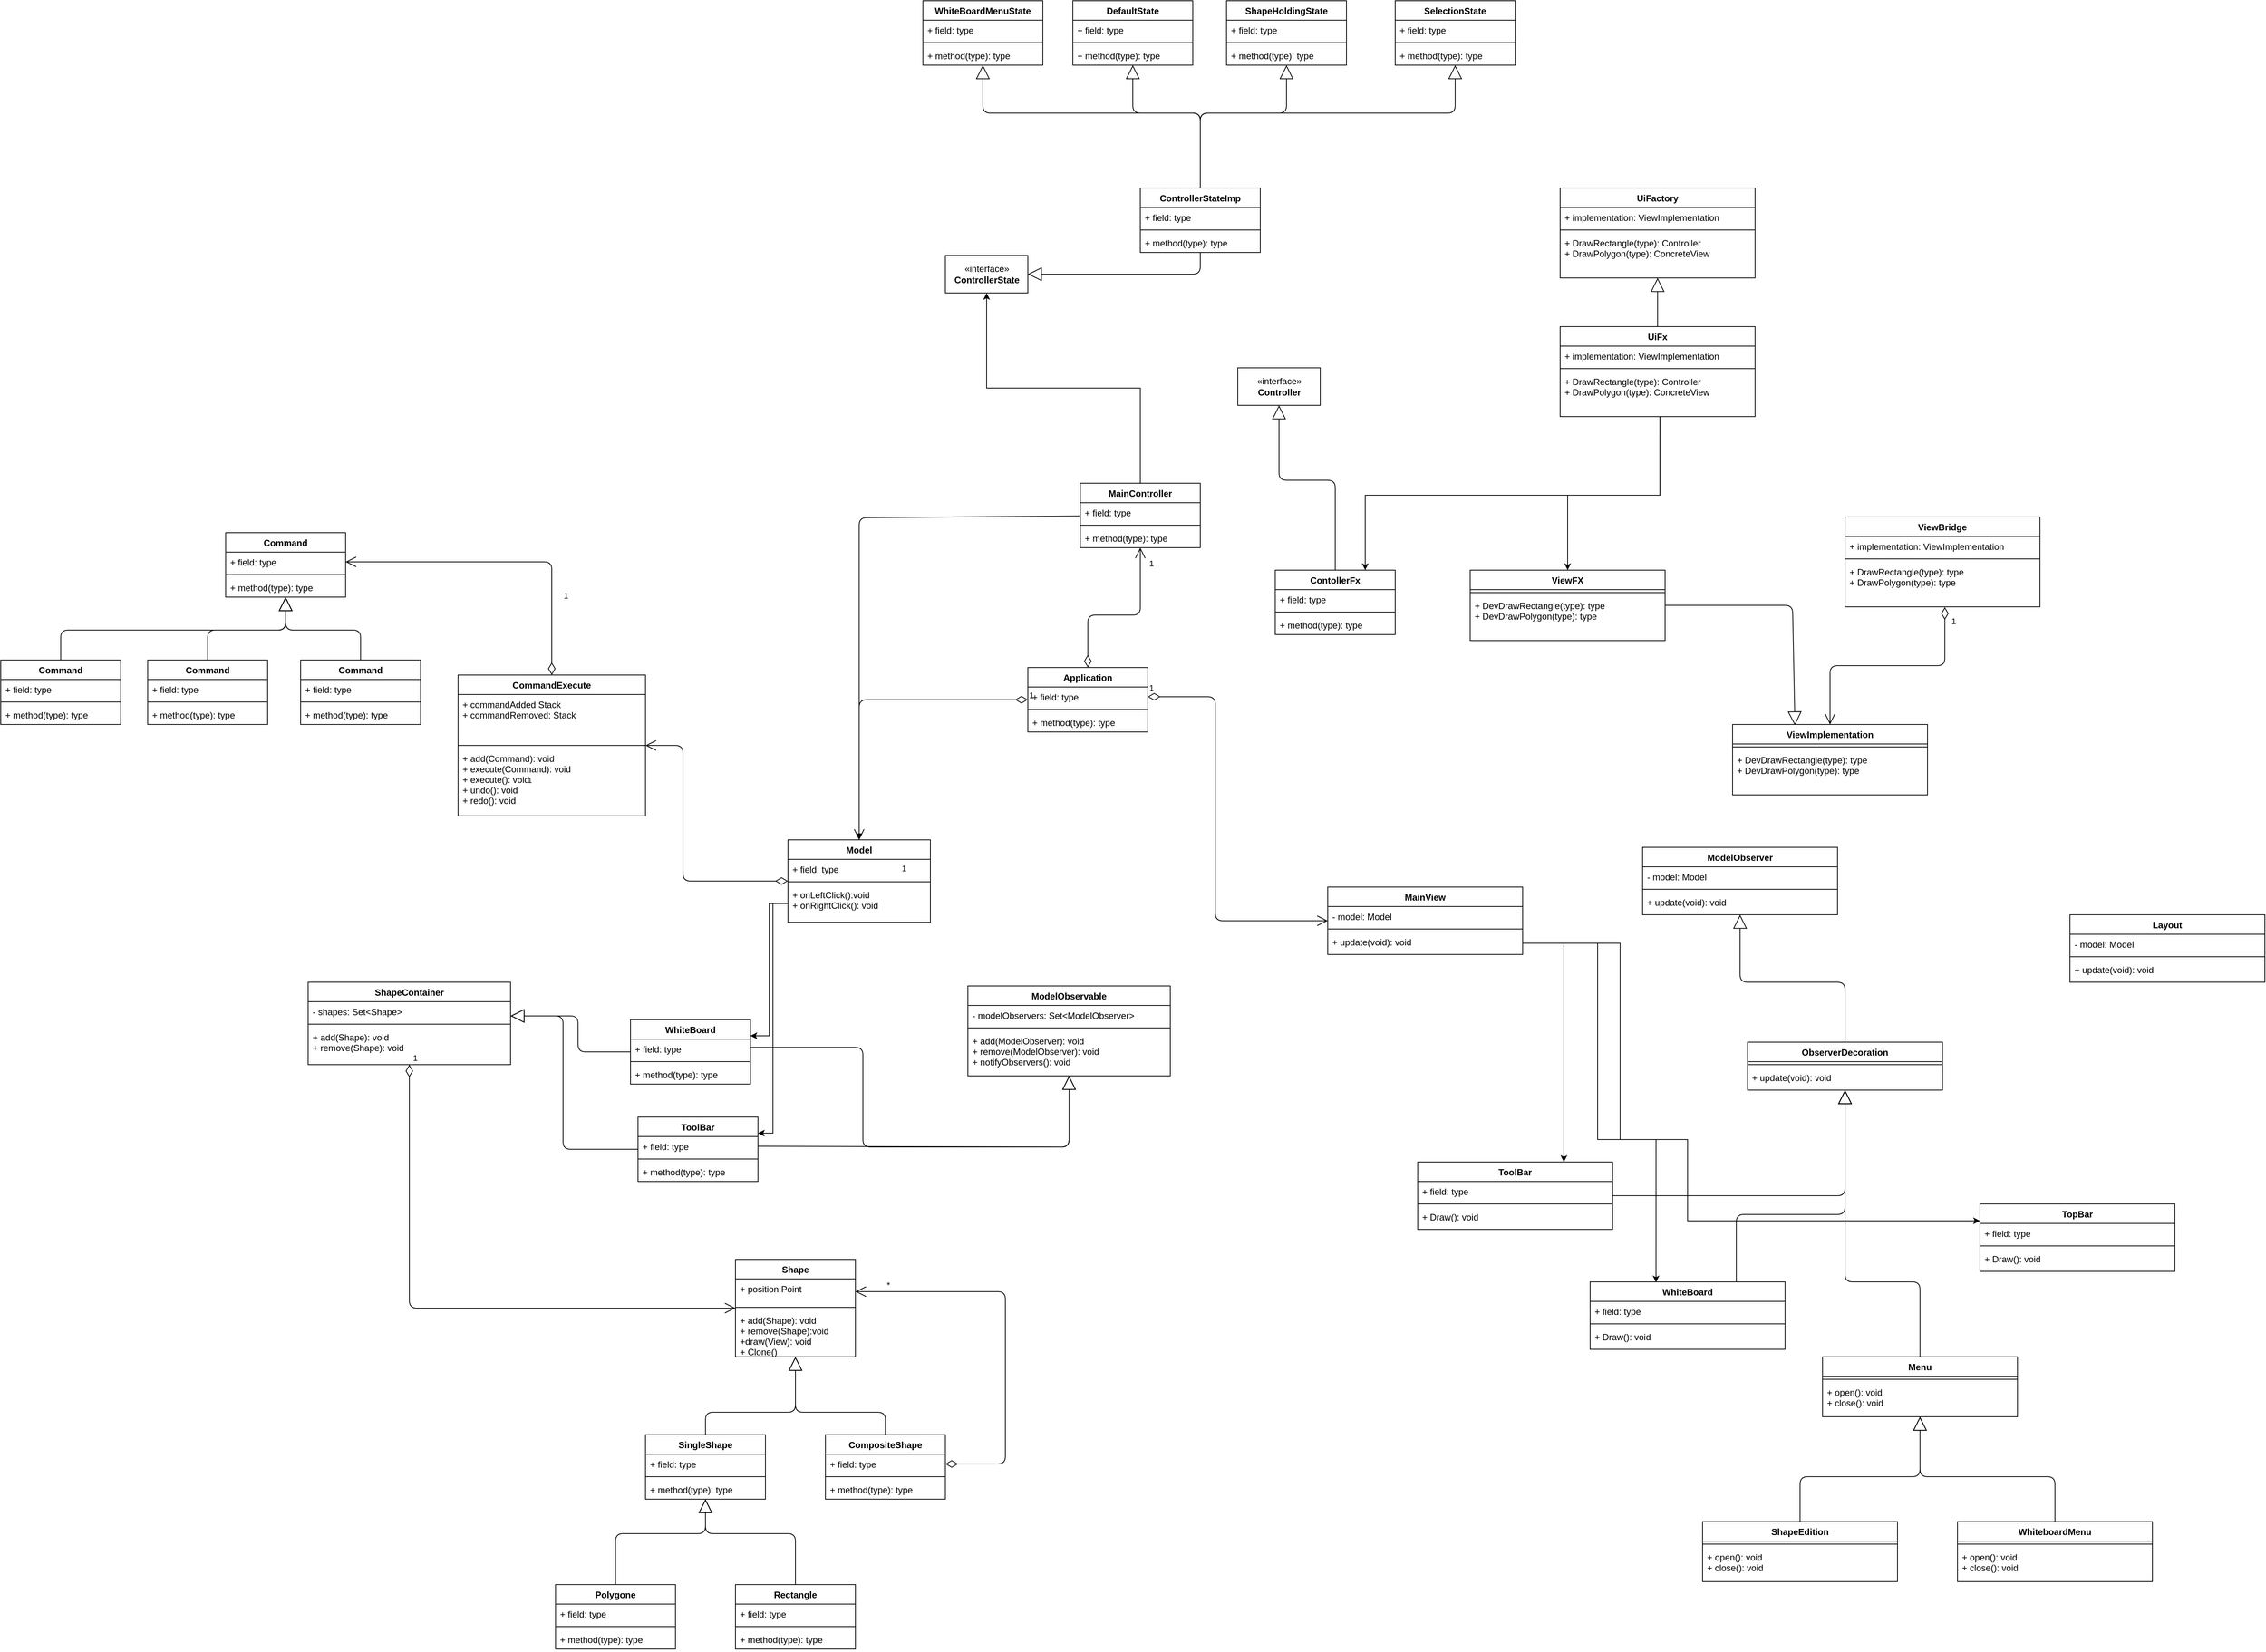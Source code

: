 <mxfile version="13.0.3" type="device"><diagram id="3WUZeyOoBX478enH_wou" name="Page-1"><mxGraphModel dx="2218" dy="2131" grid="1" gridSize="10" guides="1" tooltips="1" connect="1" arrows="1" fold="1" page="1" pageScale="1" pageWidth="827" pageHeight="1169" math="0" shadow="0"><root><mxCell id="0"/><mxCell id="1" parent="0"/><mxCell id="7U6LZILb1uRu2cZWEhsG-42" value="*" style="endArrow=open;html=1;endSize=12;startArrow=diamondThin;startSize=14;startFill=0;edgeStyle=orthogonalEdgeStyle;align=left;verticalAlign=bottom;exitX=1;exitY=0.5;exitDx=0;exitDy=0;entryX=1;entryY=0.5;entryDx=0;entryDy=0;" parent="1" source="7U6LZILb1uRu2cZWEhsG-34" target="7U6LZILb1uRu2cZWEhsG-30" edge="1"><mxGeometry x="0.844" relative="1" as="geometry"><mxPoint x="330" y="1094" as="sourcePoint"/><mxPoint x="490" y="1094" as="targetPoint"/><Array as="points"><mxPoint x="570" y="1223"/><mxPoint x="570" y="993"/></Array><mxPoint as="offset"/></mxGeometry></mxCell><mxCell id="7U6LZILb1uRu2cZWEhsG-43" value="" style="endArrow=block;endSize=16;endFill=0;html=1;exitX=0.5;exitY=0;exitDx=0;exitDy=0;entryX=0.5;entryY=1;entryDx=0;entryDy=0;" parent="1" source="7U6LZILb1uRu2cZWEhsG-37" target="7U6LZILb1uRu2cZWEhsG-29" edge="1"><mxGeometry width="160" relative="1" as="geometry"><mxPoint x="330" y="1094" as="sourcePoint"/><mxPoint x="520" y="1144" as="targetPoint"/><Array as="points"><mxPoint x="170" y="1154"/><mxPoint x="290" y="1154"/></Array></mxGeometry></mxCell><mxCell id="7U6LZILb1uRu2cZWEhsG-44" value="" style="endArrow=block;endSize=16;endFill=0;html=1;exitX=0.5;exitY=0;exitDx=0;exitDy=0;" parent="1" source="7U6LZILb1uRu2cZWEhsG-33" target="7U6LZILb1uRu2cZWEhsG-32" edge="1"><mxGeometry width="160" relative="1" as="geometry"><mxPoint x="200" y="1230" as="sourcePoint"/><mxPoint x="290" y="1234" as="targetPoint"/><Array as="points"><mxPoint x="410" y="1154"/><mxPoint x="290" y="1154"/></Array></mxGeometry></mxCell><mxCell id="7U6LZILb1uRu2cZWEhsG-53" value="" style="endArrow=block;endSize=16;endFill=0;html=1;exitX=0.5;exitY=0;exitDx=0;exitDy=0;entryX=0.5;entryY=1;entryDx=0;entryDy=0;" parent="1" source="7U6LZILb1uRu2cZWEhsG-45" edge="1"><mxGeometry width="160" relative="1" as="geometry"><mxPoint x="50" y="1346" as="sourcePoint"/><mxPoint x="170" y="1270.0" as="targetPoint"/><Array as="points"><mxPoint x="50" y="1316"/><mxPoint x="170" y="1316"/></Array></mxGeometry></mxCell><mxCell id="7U6LZILb1uRu2cZWEhsG-54" value="" style="endArrow=block;endSize=16;endFill=0;html=1;exitX=0.5;exitY=0;exitDx=0;exitDy=0;" parent="1" source="7U6LZILb1uRu2cZWEhsG-49" edge="1"><mxGeometry width="160" relative="1" as="geometry"><mxPoint x="290" y="1346" as="sourcePoint"/><mxPoint x="170" y="1270" as="targetPoint"/><Array as="points"><mxPoint x="290" y="1316"/><mxPoint x="170" y="1316"/></Array></mxGeometry></mxCell><mxCell id="7U6LZILb1uRu2cZWEhsG-61" value="1" style="resizable=0;html=1;align=left;verticalAlign=bottom;labelBackgroundColor=#ffffff;fontSize=10;" parent="1" connectable="0" vertex="1"><mxGeometry x="80" y="582" as="geometry"><mxPoint x="-149" y="-264" as="offset"/></mxGeometry></mxCell><mxCell id="2tMdhOG5-SNlSsxjpB-i-18" value="" style="endArrow=block;endSize=16;endFill=0;html=1;" parent="1" source="2tMdhOG5-SNlSsxjpB-i-9" target="d4Q0qIlCnjLTKptumD0L-1" edge="1"><mxGeometry width="160" relative="1" as="geometry"><mxPoint x="314" y="1026" as="sourcePoint"/><mxPoint x="434" y="950" as="targetPoint"/><Array as="points"><mxPoint x="1690" y="865"/></Array></mxGeometry></mxCell><mxCell id="2tMdhOG5-SNlSsxjpB-i-20" value="" style="endArrow=block;endSize=16;endFill=0;html=1;exitX=0.75;exitY=0;exitDx=0;exitDy=0;" parent="1" source="2tMdhOG5-SNlSsxjpB-i-13" target="d4Q0qIlCnjLTKptumD0L-1" edge="1"><mxGeometry width="160" relative="1" as="geometry"><mxPoint x="1090" y="931" as="sourcePoint"/><mxPoint x="977.326" y="760" as="targetPoint"/><Array as="points"><mxPoint x="1545" y="890"/><mxPoint x="1690" y="890"/></Array></mxGeometry></mxCell><mxCell id="2tMdhOG5-SNlSsxjpB-i-44" value="1" style="endArrow=open;html=1;endSize=12;startArrow=diamondThin;startSize=14;startFill=0;edgeStyle=orthogonalEdgeStyle;align=left;verticalAlign=bottom;entryX=0.5;entryY=0;entryDx=0;entryDy=0;exitX=0.512;exitY=1.006;exitDx=0;exitDy=0;exitPerimeter=0;" parent="1" source="2tMdhOG5-SNlSsxjpB-i-67" target="2tMdhOG5-SNlSsxjpB-i-40" edge="1"><mxGeometry x="-0.823" y="7" relative="1" as="geometry"><mxPoint x="1200" y="399" as="sourcePoint"/><mxPoint x="2230" y="749" as="targetPoint"/><mxPoint as="offset"/></mxGeometry></mxCell><mxCell id="2tMdhOG5-SNlSsxjpB-i-48" value="" style="endArrow=block;endSize=16;endFill=0;html=1;entryX=0.32;entryY=0.013;entryDx=0;entryDy=0;entryPerimeter=0;" parent="1" source="2tMdhOG5-SNlSsxjpB-i-45" target="2tMdhOG5-SNlSsxjpB-i-40" edge="1"><mxGeometry width="160" relative="1" as="geometry"><mxPoint x="1520" y="282.464" as="sourcePoint"/><mxPoint x="823.709" y="1119" as="targetPoint"/><Array as="points"><mxPoint x="1620" y="77"/></Array></mxGeometry></mxCell><mxCell id="2tMdhOG5-SNlSsxjpB-i-54" value="1" style="endArrow=open;html=1;endSize=12;startArrow=diamondThin;startSize=14;startFill=0;edgeStyle=orthogonalEdgeStyle;align=left;verticalAlign=bottom;" parent="1" source="7U6LZILb1uRu2cZWEhsG-1" target="7U6LZILb1uRu2cZWEhsG-5" edge="1"><mxGeometry x="-1" y="3" relative="1" as="geometry"><mxPoint x="220" y="410" as="sourcePoint"/><mxPoint x="380" y="410" as="targetPoint"/></mxGeometry></mxCell><mxCell id="2tMdhOG5-SNlSsxjpB-i-55" value="1" style="endArrow=open;html=1;endSize=12;startArrow=diamondThin;startSize=14;startFill=0;edgeStyle=orthogonalEdgeStyle;align=left;verticalAlign=bottom;" parent="1" source="7U6LZILb1uRu2cZWEhsG-5" target="7U6LZILb1uRu2cZWEhsG-97" edge="1"><mxGeometry x="-0.2" y="-290" relative="1" as="geometry"><mxPoint x="455" y="152.0" as="sourcePoint"/><mxPoint x="70" y="352" as="targetPoint"/><Array as="points"><mxPoint x="140" y="264"/></Array><mxPoint as="offset"/></mxGeometry></mxCell><mxCell id="2tMdhOG5-SNlSsxjpB-i-56" value="1" style="endArrow=open;html=1;endSize=12;startArrow=diamondThin;startSize=14;startFill=0;edgeStyle=orthogonalEdgeStyle;align=left;verticalAlign=bottom;entryX=1;entryY=0.5;entryDx=0;entryDy=0;" parent="1" source="7U6LZILb1uRu2cZWEhsG-97" target="7U6LZILb1uRu2cZWEhsG-94" edge="1"><mxGeometry x="-0.543" y="-14" relative="1" as="geometry"><mxPoint x="-450" y="823" as="sourcePoint"/><mxPoint x="-25" y="368" as="targetPoint"/><mxPoint as="offset"/></mxGeometry></mxCell><mxCell id="7U6LZILb1uRu2cZWEhsG-1" value="Application" style="swimlane;fontStyle=1;align=center;verticalAlign=top;childLayout=stackLayout;horizontal=1;startSize=26;horizontalStack=0;resizeParent=1;resizeParentMax=0;resizeLast=0;collapsible=1;marginBottom=0;" parent="1" vertex="1"><mxGeometry x="600" y="160" width="160" height="86" as="geometry"/></mxCell><mxCell id="7U6LZILb1uRu2cZWEhsG-2" value="+ field: type" style="text;strokeColor=none;fillColor=none;align=left;verticalAlign=top;spacingLeft=4;spacingRight=4;overflow=hidden;rotatable=0;points=[[0,0.5],[1,0.5]];portConstraint=eastwest;" parent="7U6LZILb1uRu2cZWEhsG-1" vertex="1"><mxGeometry y="26" width="160" height="26" as="geometry"/></mxCell><mxCell id="7U6LZILb1uRu2cZWEhsG-3" value="" style="line;strokeWidth=1;fillColor=none;align=left;verticalAlign=middle;spacingTop=-1;spacingLeft=3;spacingRight=3;rotatable=0;labelPosition=right;points=[];portConstraint=eastwest;" parent="7U6LZILb1uRu2cZWEhsG-1" vertex="1"><mxGeometry y="52" width="160" height="8" as="geometry"/></mxCell><mxCell id="7U6LZILb1uRu2cZWEhsG-4" value="+ method(type): type" style="text;strokeColor=none;fillColor=none;align=left;verticalAlign=top;spacingLeft=4;spacingRight=4;overflow=hidden;rotatable=0;points=[[0,0.5],[1,0.5]];portConstraint=eastwest;" parent="7U6LZILb1uRu2cZWEhsG-1" vertex="1"><mxGeometry y="60" width="160" height="26" as="geometry"/></mxCell><mxCell id="iH1wXyO8_TVZQ7hlG0fk-27" style="edgeStyle=orthogonalEdgeStyle;rounded=0;orthogonalLoop=1;jettySize=auto;html=1;exitX=0.5;exitY=0;exitDx=0;exitDy=0;entryX=0.5;entryY=1;entryDx=0;entryDy=0;" parent="1" source="R3AVytcbFwQMf_7Zkljl-4" target="iH1wXyO8_TVZQ7hlG0fk-1" edge="1"><mxGeometry relative="1" as="geometry"/></mxCell><mxCell id="R3AVytcbFwQMf_7Zkljl-4" value="MainController" style="swimlane;fontStyle=1;align=center;verticalAlign=top;childLayout=stackLayout;horizontal=1;startSize=26;horizontalStack=0;resizeParent=1;resizeParentMax=0;resizeLast=0;collapsible=1;marginBottom=0;" parent="1" vertex="1"><mxGeometry x="670" y="-86" width="160" height="86" as="geometry"/></mxCell><mxCell id="R3AVytcbFwQMf_7Zkljl-5" value="+ field: type" style="text;strokeColor=none;fillColor=none;align=left;verticalAlign=top;spacingLeft=4;spacingRight=4;overflow=hidden;rotatable=0;points=[[0,0.5],[1,0.5]];portConstraint=eastwest;" parent="R3AVytcbFwQMf_7Zkljl-4" vertex="1"><mxGeometry y="26" width="160" height="26" as="geometry"/></mxCell><mxCell id="R3AVytcbFwQMf_7Zkljl-6" value="" style="line;strokeWidth=1;fillColor=none;align=left;verticalAlign=middle;spacingTop=-1;spacingLeft=3;spacingRight=3;rotatable=0;labelPosition=right;points=[];portConstraint=eastwest;" parent="R3AVytcbFwQMf_7Zkljl-4" vertex="1"><mxGeometry y="52" width="160" height="8" as="geometry"/></mxCell><mxCell id="R3AVytcbFwQMf_7Zkljl-7" value="+ method(type): type" style="text;strokeColor=none;fillColor=none;align=left;verticalAlign=top;spacingLeft=4;spacingRight=4;overflow=hidden;rotatable=0;points=[[0,0.5],[1,0.5]];portConstraint=eastwest;" parent="R3AVytcbFwQMf_7Zkljl-4" vertex="1"><mxGeometry y="60" width="160" height="26" as="geometry"/></mxCell><mxCell id="7U6LZILb1uRu2cZWEhsG-5" value="Model" style="swimlane;fontStyle=1;align=center;verticalAlign=top;childLayout=stackLayout;horizontal=1;startSize=26;horizontalStack=0;resizeParent=1;resizeParentMax=0;resizeLast=0;collapsible=1;marginBottom=0;" parent="1" vertex="1"><mxGeometry x="280" y="390" width="190" height="110" as="geometry"/></mxCell><mxCell id="7U6LZILb1uRu2cZWEhsG-6" value="+ field: type" style="text;strokeColor=none;fillColor=none;align=left;verticalAlign=top;spacingLeft=4;spacingRight=4;overflow=hidden;rotatable=0;points=[[0,0.5],[1,0.5]];portConstraint=eastwest;" parent="7U6LZILb1uRu2cZWEhsG-5" vertex="1"><mxGeometry y="26" width="190" height="26" as="geometry"/></mxCell><mxCell id="7U6LZILb1uRu2cZWEhsG-7" value="" style="line;strokeWidth=1;fillColor=none;align=left;verticalAlign=middle;spacingTop=-1;spacingLeft=3;spacingRight=3;rotatable=0;labelPosition=right;points=[];portConstraint=eastwest;" parent="7U6LZILb1uRu2cZWEhsG-5" vertex="1"><mxGeometry y="52" width="190" height="8" as="geometry"/></mxCell><mxCell id="7U6LZILb1uRu2cZWEhsG-8" value="+ onLeftClick():void&#10;+ onRightClick(): void&#10;" style="text;strokeColor=none;fillColor=none;align=left;verticalAlign=top;spacingLeft=4;spacingRight=4;overflow=hidden;rotatable=0;points=[[0,0.5],[1,0.5]];portConstraint=eastwest;" parent="7U6LZILb1uRu2cZWEhsG-5" vertex="1"><mxGeometry y="60" width="190" height="50" as="geometry"/></mxCell><mxCell id="2tMdhOG5-SNlSsxjpB-i-74" value="1" style="endArrow=open;html=1;endSize=12;startArrow=diamondThin;startSize=14;startFill=0;edgeStyle=orthogonalEdgeStyle;align=left;verticalAlign=bottom;exitX=1;exitY=0.5;exitDx=0;exitDy=0;" parent="1" source="7U6LZILb1uRu2cZWEhsG-2" target="uSJ5OI9Yinxyfcotj4ro-1" edge="1"><mxGeometry x="-1" y="3" relative="1" as="geometry"><mxPoint x="420.0" y="467.059" as="sourcePoint"/><mxPoint x="280.0" y="533.059" as="targetPoint"/><Array as="points"><mxPoint x="850" y="199"/></Array></mxGeometry></mxCell><mxCell id="7U6LZILb1uRu2cZWEhsG-97" value="CommandExecute" style="swimlane;fontStyle=1;align=center;verticalAlign=top;childLayout=stackLayout;horizontal=1;startSize=26;horizontalStack=0;resizeParent=1;resizeParentMax=0;resizeLast=0;collapsible=1;marginBottom=0;" parent="1" vertex="1"><mxGeometry x="-160" y="170" width="250" height="188" as="geometry"/></mxCell><mxCell id="7U6LZILb1uRu2cZWEhsG-98" value="+ commandAdded Stack&#10;+ commandRemoved: Stack" style="text;strokeColor=none;fillColor=none;align=left;verticalAlign=top;spacingLeft=4;spacingRight=4;overflow=hidden;rotatable=0;points=[[0,0.5],[1,0.5]];portConstraint=eastwest;" parent="7U6LZILb1uRu2cZWEhsG-97" vertex="1"><mxGeometry y="26" width="250" height="64" as="geometry"/></mxCell><mxCell id="7U6LZILb1uRu2cZWEhsG-99" value="" style="line;strokeWidth=1;fillColor=none;align=left;verticalAlign=middle;spacingTop=-1;spacingLeft=3;spacingRight=3;rotatable=0;labelPosition=right;points=[];portConstraint=eastwest;" parent="7U6LZILb1uRu2cZWEhsG-97" vertex="1"><mxGeometry y="90" width="250" height="8" as="geometry"/></mxCell><mxCell id="7U6LZILb1uRu2cZWEhsG-100" value="+ add(Command): void&#10;+ execute(Command): void&#10;+ execute(): void&#10;+ undo(): void&#10;+ redo(): void&#10;" style="text;strokeColor=none;fillColor=none;align=left;verticalAlign=top;spacingLeft=4;spacingRight=4;overflow=hidden;rotatable=0;points=[[0,0.5],[1,0.5]];portConstraint=eastwest;" parent="7U6LZILb1uRu2cZWEhsG-97" vertex="1"><mxGeometry y="98" width="250" height="90" as="geometry"/></mxCell><mxCell id="R3AVytcbFwQMf_7Zkljl-8" value="«interface»&lt;br&gt;&lt;b&gt;Controller&lt;/b&gt;" style="html=1;" parent="1" vertex="1"><mxGeometry x="880" y="-240" width="110" height="50" as="geometry"/></mxCell><mxCell id="R3AVytcbFwQMf_7Zkljl-14" value="" style="endArrow=block;endSize=16;endFill=0;html=1;" parent="1" source="R3AVytcbFwQMf_7Zkljl-9" target="R3AVytcbFwQMf_7Zkljl-8" edge="1"><mxGeometry width="160" relative="1" as="geometry"><mxPoint x="1030" y="-70" as="sourcePoint"/><mxPoint x="1190" y="-70" as="targetPoint"/><Array as="points"><mxPoint x="1010" y="-90"/><mxPoint x="935" y="-90"/></Array></mxGeometry></mxCell><mxCell id="R3AVytcbFwQMf_7Zkljl-15" value="1" style="endArrow=open;html=1;endSize=12;startArrow=diamondThin;startSize=14;startFill=0;edgeStyle=orthogonalEdgeStyle;align=left;verticalAlign=bottom;exitX=0.5;exitY=0;exitDx=0;exitDy=0;" parent="1" source="7U6LZILb1uRu2cZWEhsG-1" target="R3AVytcbFwQMf_7Zkljl-4" edge="1"><mxGeometry x="0.739" y="-10" relative="1" as="geometry"><mxPoint x="770" y="209.0" as="sourcePoint"/><mxPoint x="1160" y="210" as="targetPoint"/><Array as="points"><mxPoint x="680" y="90"/><mxPoint x="750" y="90"/></Array><mxPoint as="offset"/></mxGeometry></mxCell><mxCell id="R3AVytcbFwQMf_7Zkljl-16" value="" style="html=1;verticalAlign=bottom;endArrow=block;" parent="1" source="R3AVytcbFwQMf_7Zkljl-4" target="7U6LZILb1uRu2cZWEhsG-5" edge="1"><mxGeometry width="80" relative="1" as="geometry"><mxPoint x="975" y="-33" as="sourcePoint"/><mxPoint x="840" y="-33" as="targetPoint"/><Array as="points"><mxPoint x="375" y="-40"/></Array></mxGeometry></mxCell><mxCell id="d4Q0qIlCnjLTKptumD0L-6" value="" style="endArrow=block;endSize=16;endFill=0;html=1;" parent="1" source="d4Q0qIlCnjLTKptumD0L-1" target="Dig5S7NcElGt3HjC4foM-13" edge="1"><mxGeometry width="160" relative="1" as="geometry"><mxPoint x="1182.156" y="652" as="sourcePoint"/><mxPoint x="1298.084" y="564" as="targetPoint"/><Array as="points"><mxPoint x="1690" y="580"/><mxPoint x="1550" y="580"/></Array></mxGeometry></mxCell><mxCell id="d4Q0qIlCnjLTKptumD0L-11" value="" style="endArrow=block;endSize=16;endFill=0;html=1;" parent="1" source="d4Q0qIlCnjLTKptumD0L-7" target="d4Q0qIlCnjLTKptumD0L-1" edge="1"><mxGeometry width="160" relative="1" as="geometry"><mxPoint x="1395" y="1040.0" as="sourcePoint"/><mxPoint x="1260" y="806" as="targetPoint"/><Array as="points"><mxPoint x="1790" y="980"/><mxPoint x="1690" y="980"/></Array></mxGeometry></mxCell><mxCell id="d4Q0qIlCnjLTKptumD0L-19" value="" style="endArrow=block;endSize=16;endFill=0;html=1;" parent="1" source="d4Q0qIlCnjLTKptumD0L-16" target="d4Q0qIlCnjLTKptumD0L-7" edge="1"><mxGeometry width="160" relative="1" as="geometry"><mxPoint x="1530" y="1210" as="sourcePoint"/><mxPoint x="1010.254" y="876" as="targetPoint"/><Array as="points"><mxPoint x="1630" y="1240"/><mxPoint x="1790" y="1240"/></Array></mxGeometry></mxCell><mxCell id="d4Q0qIlCnjLTKptumD0L-20" value="" style="endArrow=block;endSize=16;endFill=0;html=1;" parent="1" source="d4Q0qIlCnjLTKptumD0L-13" target="d4Q0qIlCnjLTKptumD0L-7" edge="1"><mxGeometry width="160" relative="1" as="geometry"><mxPoint x="1356.316" y="1400" as="sourcePoint"/><mxPoint x="1483.684" y="1290" as="targetPoint"/><Array as="points"><mxPoint x="1970" y="1240"/><mxPoint x="1790" y="1240"/></Array></mxGeometry></mxCell><mxCell id="iH1wXyO8_TVZQ7hlG0fk-1" value="«interface»&lt;br&gt;&lt;b&gt;ControllerState&lt;br&gt;&lt;/b&gt;" style="html=1;" parent="1" vertex="1"><mxGeometry x="490" y="-390" width="110" height="50" as="geometry"/></mxCell><mxCell id="iH1wXyO8_TVZQ7hlG0fk-22" value="" style="endArrow=block;endSize=16;endFill=0;html=1;" parent="1" source="iH1wXyO8_TVZQ7hlG0fk-2" target="iH1wXyO8_TVZQ7hlG0fk-10" edge="1"><mxGeometry width="160" relative="1" as="geometry"><mxPoint x="820" y="-156" as="sourcePoint"/><mxPoint x="820" y="-280" as="targetPoint"/><Array as="points"><mxPoint x="830" y="-580"/><mxPoint x="540" y="-580"/></Array></mxGeometry></mxCell><mxCell id="iH1wXyO8_TVZQ7hlG0fk-23" value="" style="endArrow=block;endSize=16;endFill=0;html=1;" parent="1" source="iH1wXyO8_TVZQ7hlG0fk-2" target="iH1wXyO8_TVZQ7hlG0fk-6" edge="1"><mxGeometry width="160" relative="1" as="geometry"><mxPoint x="832.833" y="-470" as="sourcePoint"/><mxPoint x="807.167" y="-624" as="targetPoint"/><Array as="points"><mxPoint x="830" y="-580"/><mxPoint x="740" y="-580"/></Array></mxGeometry></mxCell><mxCell id="iH1wXyO8_TVZQ7hlG0fk-24" value="" style="endArrow=block;endSize=16;endFill=0;html=1;" parent="1" source="iH1wXyO8_TVZQ7hlG0fk-2" target="iH1wXyO8_TVZQ7hlG0fk-18" edge="1"><mxGeometry width="160" relative="1" as="geometry"><mxPoint x="875.833" y="-470" as="sourcePoint"/><mxPoint x="1004.167" y="-624" as="targetPoint"/><Array as="points"><mxPoint x="830" y="-580"/><mxPoint x="945" y="-580"/></Array></mxGeometry></mxCell><mxCell id="iH1wXyO8_TVZQ7hlG0fk-25" value="" style="endArrow=block;endSize=16;endFill=0;html=1;" parent="1" source="iH1wXyO8_TVZQ7hlG0fk-2" target="iH1wXyO8_TVZQ7hlG0fk-14" edge="1"><mxGeometry width="160" relative="1" as="geometry"><mxPoint x="920" y="-461.286" as="sourcePoint"/><mxPoint x="1040" y="-512.714" as="targetPoint"/><Array as="points"><mxPoint x="830" y="-580"/><mxPoint x="1170" y="-580"/></Array></mxGeometry></mxCell><mxCell id="iH1wXyO8_TVZQ7hlG0fk-26" value="" style="endArrow=block;endSize=16;endFill=0;html=1;" parent="1" source="iH1wXyO8_TVZQ7hlG0fk-2" target="iH1wXyO8_TVZQ7hlG0fk-1" edge="1"><mxGeometry width="160" relative="1" as="geometry"><mxPoint x="860" y="-497.0" as="sourcePoint"/><mxPoint x="1060" y="-497.0" as="targetPoint"/><Array as="points"><mxPoint x="830" y="-365"/></Array></mxGeometry></mxCell><mxCell id="iH1wXyO8_TVZQ7hlG0fk-40" value="" style="endArrow=block;endSize=16;endFill=0;html=1;" parent="1" target="Dig5S7NcElGt3HjC4foM-9" edge="1"><mxGeometry width="160" relative="1" as="geometry"><mxPoint x="230" y="667" as="sourcePoint"/><mxPoint x="-259" y="652" as="targetPoint"/><Array as="points"><mxPoint x="380" y="667"/><mxPoint x="380" y="800"/><mxPoint x="655" y="800"/></Array></mxGeometry></mxCell><mxCell id="iH1wXyO8_TVZQ7hlG0fk-2" value="ControllerStateImp" style="swimlane;fontStyle=1;align=center;verticalAlign=top;childLayout=stackLayout;horizontal=1;startSize=26;horizontalStack=0;resizeParent=1;resizeParentMax=0;resizeLast=0;collapsible=1;marginBottom=0;" parent="1" vertex="1"><mxGeometry x="750" y="-480" width="160" height="86" as="geometry"/></mxCell><mxCell id="iH1wXyO8_TVZQ7hlG0fk-3" value="+ field: type" style="text;strokeColor=none;fillColor=none;align=left;verticalAlign=top;spacingLeft=4;spacingRight=4;overflow=hidden;rotatable=0;points=[[0,0.5],[1,0.5]];portConstraint=eastwest;" parent="iH1wXyO8_TVZQ7hlG0fk-2" vertex="1"><mxGeometry y="26" width="160" height="26" as="geometry"/></mxCell><mxCell id="iH1wXyO8_TVZQ7hlG0fk-4" value="" style="line;strokeWidth=1;fillColor=none;align=left;verticalAlign=middle;spacingTop=-1;spacingLeft=3;spacingRight=3;rotatable=0;labelPosition=right;points=[];portConstraint=eastwest;" parent="iH1wXyO8_TVZQ7hlG0fk-2" vertex="1"><mxGeometry y="52" width="160" height="8" as="geometry"/></mxCell><mxCell id="iH1wXyO8_TVZQ7hlG0fk-5" value="+ method(type): type" style="text;strokeColor=none;fillColor=none;align=left;verticalAlign=top;spacingLeft=4;spacingRight=4;overflow=hidden;rotatable=0;points=[[0,0.5],[1,0.5]];portConstraint=eastwest;" parent="iH1wXyO8_TVZQ7hlG0fk-2" vertex="1"><mxGeometry y="60" width="160" height="26" as="geometry"/></mxCell><mxCell id="iH1wXyO8_TVZQ7hlG0fk-10" value="WhiteBoardMenuState&#10;" style="swimlane;fontStyle=1;align=center;verticalAlign=top;childLayout=stackLayout;horizontal=1;startSize=26;horizontalStack=0;resizeParent=1;resizeParentMax=0;resizeLast=0;collapsible=1;marginBottom=0;" parent="1" vertex="1"><mxGeometry x="460" y="-730" width="160" height="86" as="geometry"/></mxCell><mxCell id="iH1wXyO8_TVZQ7hlG0fk-11" value="+ field: type" style="text;strokeColor=none;fillColor=none;align=left;verticalAlign=top;spacingLeft=4;spacingRight=4;overflow=hidden;rotatable=0;points=[[0,0.5],[1,0.5]];portConstraint=eastwest;" parent="iH1wXyO8_TVZQ7hlG0fk-10" vertex="1"><mxGeometry y="26" width="160" height="26" as="geometry"/></mxCell><mxCell id="iH1wXyO8_TVZQ7hlG0fk-12" value="" style="line;strokeWidth=1;fillColor=none;align=left;verticalAlign=middle;spacingTop=-1;spacingLeft=3;spacingRight=3;rotatable=0;labelPosition=right;points=[];portConstraint=eastwest;" parent="iH1wXyO8_TVZQ7hlG0fk-10" vertex="1"><mxGeometry y="52" width="160" height="8" as="geometry"/></mxCell><mxCell id="iH1wXyO8_TVZQ7hlG0fk-13" value="+ method(type): type" style="text;strokeColor=none;fillColor=none;align=left;verticalAlign=top;spacingLeft=4;spacingRight=4;overflow=hidden;rotatable=0;points=[[0,0.5],[1,0.5]];portConstraint=eastwest;" parent="iH1wXyO8_TVZQ7hlG0fk-10" vertex="1"><mxGeometry y="60" width="160" height="26" as="geometry"/></mxCell><mxCell id="iH1wXyO8_TVZQ7hlG0fk-6" value="DefaultState&#10;" style="swimlane;fontStyle=1;align=center;verticalAlign=top;childLayout=stackLayout;horizontal=1;startSize=26;horizontalStack=0;resizeParent=1;resizeParentMax=0;resizeLast=0;collapsible=1;marginBottom=0;" parent="1" vertex="1"><mxGeometry x="660" y="-730" width="160" height="86" as="geometry"/></mxCell><mxCell id="iH1wXyO8_TVZQ7hlG0fk-7" value="+ field: type" style="text;strokeColor=none;fillColor=none;align=left;verticalAlign=top;spacingLeft=4;spacingRight=4;overflow=hidden;rotatable=0;points=[[0,0.5],[1,0.5]];portConstraint=eastwest;" parent="iH1wXyO8_TVZQ7hlG0fk-6" vertex="1"><mxGeometry y="26" width="160" height="26" as="geometry"/></mxCell><mxCell id="iH1wXyO8_TVZQ7hlG0fk-8" value="" style="line;strokeWidth=1;fillColor=none;align=left;verticalAlign=middle;spacingTop=-1;spacingLeft=3;spacingRight=3;rotatable=0;labelPosition=right;points=[];portConstraint=eastwest;" parent="iH1wXyO8_TVZQ7hlG0fk-6" vertex="1"><mxGeometry y="52" width="160" height="8" as="geometry"/></mxCell><mxCell id="iH1wXyO8_TVZQ7hlG0fk-9" value="+ method(type): type" style="text;strokeColor=none;fillColor=none;align=left;verticalAlign=top;spacingLeft=4;spacingRight=4;overflow=hidden;rotatable=0;points=[[0,0.5],[1,0.5]];portConstraint=eastwest;" parent="iH1wXyO8_TVZQ7hlG0fk-6" vertex="1"><mxGeometry y="60" width="160" height="26" as="geometry"/></mxCell><mxCell id="iH1wXyO8_TVZQ7hlG0fk-18" value="ShapeHoldingState&#10;" style="swimlane;fontStyle=1;align=center;verticalAlign=top;childLayout=stackLayout;horizontal=1;startSize=26;horizontalStack=0;resizeParent=1;resizeParentMax=0;resizeLast=0;collapsible=1;marginBottom=0;" parent="1" vertex="1"><mxGeometry x="865" y="-730" width="160" height="86" as="geometry"/></mxCell><mxCell id="iH1wXyO8_TVZQ7hlG0fk-19" value="+ field: type" style="text;strokeColor=none;fillColor=none;align=left;verticalAlign=top;spacingLeft=4;spacingRight=4;overflow=hidden;rotatable=0;points=[[0,0.5],[1,0.5]];portConstraint=eastwest;" parent="iH1wXyO8_TVZQ7hlG0fk-18" vertex="1"><mxGeometry y="26" width="160" height="26" as="geometry"/></mxCell><mxCell id="iH1wXyO8_TVZQ7hlG0fk-20" value="" style="line;strokeWidth=1;fillColor=none;align=left;verticalAlign=middle;spacingTop=-1;spacingLeft=3;spacingRight=3;rotatable=0;labelPosition=right;points=[];portConstraint=eastwest;" parent="iH1wXyO8_TVZQ7hlG0fk-18" vertex="1"><mxGeometry y="52" width="160" height="8" as="geometry"/></mxCell><mxCell id="iH1wXyO8_TVZQ7hlG0fk-21" value="+ method(type): type" style="text;strokeColor=none;fillColor=none;align=left;verticalAlign=top;spacingLeft=4;spacingRight=4;overflow=hidden;rotatable=0;points=[[0,0.5],[1,0.5]];portConstraint=eastwest;" parent="iH1wXyO8_TVZQ7hlG0fk-18" vertex="1"><mxGeometry y="60" width="160" height="26" as="geometry"/></mxCell><mxCell id="iH1wXyO8_TVZQ7hlG0fk-14" value="SelectionState&#10;" style="swimlane;fontStyle=1;align=center;verticalAlign=top;childLayout=stackLayout;horizontal=1;startSize=26;horizontalStack=0;resizeParent=1;resizeParentMax=0;resizeLast=0;collapsible=1;marginBottom=0;" parent="1" vertex="1"><mxGeometry x="1090" y="-730" width="160" height="86" as="geometry"/></mxCell><mxCell id="iH1wXyO8_TVZQ7hlG0fk-15" value="+ field: type" style="text;strokeColor=none;fillColor=none;align=left;verticalAlign=top;spacingLeft=4;spacingRight=4;overflow=hidden;rotatable=0;points=[[0,0.5],[1,0.5]];portConstraint=eastwest;" parent="iH1wXyO8_TVZQ7hlG0fk-14" vertex="1"><mxGeometry y="26" width="160" height="26" as="geometry"/></mxCell><mxCell id="iH1wXyO8_TVZQ7hlG0fk-16" value="" style="line;strokeWidth=1;fillColor=none;align=left;verticalAlign=middle;spacingTop=-1;spacingLeft=3;spacingRight=3;rotatable=0;labelPosition=right;points=[];portConstraint=eastwest;" parent="iH1wXyO8_TVZQ7hlG0fk-14" vertex="1"><mxGeometry y="52" width="160" height="8" as="geometry"/></mxCell><mxCell id="iH1wXyO8_TVZQ7hlG0fk-17" value="+ method(type): type" style="text;strokeColor=none;fillColor=none;align=left;verticalAlign=top;spacingLeft=4;spacingRight=4;overflow=hidden;rotatable=0;points=[[0,0.5],[1,0.5]];portConstraint=eastwest;" parent="iH1wXyO8_TVZQ7hlG0fk-14" vertex="1"><mxGeometry y="60" width="160" height="26" as="geometry"/></mxCell><mxCell id="d4Q0qIlCnjLTKptumD0L-1" value="ObserverDecoration" style="swimlane;fontStyle=1;align=center;verticalAlign=top;childLayout=stackLayout;horizontal=1;startSize=26;horizontalStack=0;resizeParent=1;resizeParentMax=0;resizeLast=0;collapsible=1;marginBottom=0;" parent="1" vertex="1"><mxGeometry x="1560" y="660" width="260" height="64" as="geometry"/></mxCell><mxCell id="d4Q0qIlCnjLTKptumD0L-3" value="" style="line;strokeWidth=1;fillColor=none;align=left;verticalAlign=middle;spacingTop=-1;spacingLeft=3;spacingRight=3;rotatable=0;labelPosition=right;points=[];portConstraint=eastwest;" parent="d4Q0qIlCnjLTKptumD0L-1" vertex="1"><mxGeometry y="26" width="260" height="8" as="geometry"/></mxCell><mxCell id="d4Q0qIlCnjLTKptumD0L-4" value="+ update(void): void" style="text;strokeColor=none;fillColor=none;align=left;verticalAlign=top;spacingLeft=4;spacingRight=4;overflow=hidden;rotatable=0;points=[[0,0.5],[1,0.5]];portConstraint=eastwest;" parent="d4Q0qIlCnjLTKptumD0L-1" vertex="1"><mxGeometry y="34" width="260" height="30" as="geometry"/></mxCell><mxCell id="2tMdhOG5-SNlSsxjpB-i-5" value="TopBar" style="swimlane;fontStyle=1;align=center;verticalAlign=top;childLayout=stackLayout;horizontal=1;startSize=26;horizontalStack=0;resizeParent=1;resizeParentMax=0;resizeLast=0;collapsible=1;marginBottom=0;" parent="1" vertex="1"><mxGeometry x="1870" y="876" width="260" height="90" as="geometry"/></mxCell><mxCell id="2tMdhOG5-SNlSsxjpB-i-6" value="+ field: type" style="text;strokeColor=none;fillColor=none;align=left;verticalAlign=top;spacingLeft=4;spacingRight=4;overflow=hidden;rotatable=0;points=[[0,0.5],[1,0.5]];portConstraint=eastwest;" parent="2tMdhOG5-SNlSsxjpB-i-5" vertex="1"><mxGeometry y="26" width="260" height="26" as="geometry"/></mxCell><mxCell id="2tMdhOG5-SNlSsxjpB-i-7" value="" style="line;strokeWidth=1;fillColor=none;align=left;verticalAlign=middle;spacingTop=-1;spacingLeft=3;spacingRight=3;rotatable=0;labelPosition=right;points=[];portConstraint=eastwest;" parent="2tMdhOG5-SNlSsxjpB-i-5" vertex="1"><mxGeometry y="52" width="260" height="8" as="geometry"/></mxCell><mxCell id="2tMdhOG5-SNlSsxjpB-i-8" value="+ Draw(): void&#10;" style="text;strokeColor=none;fillColor=none;align=left;verticalAlign=top;spacingLeft=4;spacingRight=4;overflow=hidden;rotatable=0;points=[[0,0.5],[1,0.5]];portConstraint=eastwest;" parent="2tMdhOG5-SNlSsxjpB-i-5" vertex="1"><mxGeometry y="60" width="260" height="30" as="geometry"/></mxCell><mxCell id="2tMdhOG5-SNlSsxjpB-i-9" value="ToolBar" style="swimlane;fontStyle=1;align=center;verticalAlign=top;childLayout=stackLayout;horizontal=1;startSize=26;horizontalStack=0;resizeParent=1;resizeParentMax=0;resizeLast=0;collapsible=1;marginBottom=0;" parent="1" vertex="1"><mxGeometry x="1120" y="820" width="260" height="90" as="geometry"/></mxCell><mxCell id="2tMdhOG5-SNlSsxjpB-i-10" value="+ field: type" style="text;strokeColor=none;fillColor=none;align=left;verticalAlign=top;spacingLeft=4;spacingRight=4;overflow=hidden;rotatable=0;points=[[0,0.5],[1,0.5]];portConstraint=eastwest;" parent="2tMdhOG5-SNlSsxjpB-i-9" vertex="1"><mxGeometry y="26" width="260" height="26" as="geometry"/></mxCell><mxCell id="2tMdhOG5-SNlSsxjpB-i-11" value="" style="line;strokeWidth=1;fillColor=none;align=left;verticalAlign=middle;spacingTop=-1;spacingLeft=3;spacingRight=3;rotatable=0;labelPosition=right;points=[];portConstraint=eastwest;" parent="2tMdhOG5-SNlSsxjpB-i-9" vertex="1"><mxGeometry y="52" width="260" height="8" as="geometry"/></mxCell><mxCell id="2tMdhOG5-SNlSsxjpB-i-12" value="+ Draw(): void&#10;" style="text;strokeColor=none;fillColor=none;align=left;verticalAlign=top;spacingLeft=4;spacingRight=4;overflow=hidden;rotatable=0;points=[[0,0.5],[1,0.5]];portConstraint=eastwest;" parent="2tMdhOG5-SNlSsxjpB-i-9" vertex="1"><mxGeometry y="60" width="260" height="30" as="geometry"/></mxCell><mxCell id="2tMdhOG5-SNlSsxjpB-i-13" value="WhiteBoard" style="swimlane;fontStyle=1;align=center;verticalAlign=top;childLayout=stackLayout;horizontal=1;startSize=26;horizontalStack=0;resizeParent=1;resizeParentMax=0;resizeLast=0;collapsible=1;marginBottom=0;" parent="1" vertex="1"><mxGeometry x="1350" y="980" width="260" height="90" as="geometry"/></mxCell><mxCell id="2tMdhOG5-SNlSsxjpB-i-14" value="+ field: type" style="text;strokeColor=none;fillColor=none;align=left;verticalAlign=top;spacingLeft=4;spacingRight=4;overflow=hidden;rotatable=0;points=[[0,0.5],[1,0.5]];portConstraint=eastwest;" parent="2tMdhOG5-SNlSsxjpB-i-13" vertex="1"><mxGeometry y="26" width="260" height="26" as="geometry"/></mxCell><mxCell id="2tMdhOG5-SNlSsxjpB-i-15" value="" style="line;strokeWidth=1;fillColor=none;align=left;verticalAlign=middle;spacingTop=-1;spacingLeft=3;spacingRight=3;rotatable=0;labelPosition=right;points=[];portConstraint=eastwest;" parent="2tMdhOG5-SNlSsxjpB-i-13" vertex="1"><mxGeometry y="52" width="260" height="8" as="geometry"/></mxCell><mxCell id="2tMdhOG5-SNlSsxjpB-i-16" value="+ Draw(): void&#10;" style="text;strokeColor=none;fillColor=none;align=left;verticalAlign=top;spacingLeft=4;spacingRight=4;overflow=hidden;rotatable=0;points=[[0,0.5],[1,0.5]];portConstraint=eastwest;" parent="2tMdhOG5-SNlSsxjpB-i-13" vertex="1"><mxGeometry y="60" width="260" height="30" as="geometry"/></mxCell><mxCell id="d4Q0qIlCnjLTKptumD0L-7" value="Menu&#10;" style="swimlane;fontStyle=1;align=center;verticalAlign=top;childLayout=stackLayout;horizontal=1;startSize=26;horizontalStack=0;resizeParent=1;resizeParentMax=0;resizeLast=0;collapsible=1;marginBottom=0;" parent="1" vertex="1"><mxGeometry x="1660" y="1080" width="260" height="80" as="geometry"/></mxCell><mxCell id="d4Q0qIlCnjLTKptumD0L-9" value="" style="line;strokeWidth=1;fillColor=none;align=left;verticalAlign=middle;spacingTop=-1;spacingLeft=3;spacingRight=3;rotatable=0;labelPosition=right;points=[];portConstraint=eastwest;" parent="d4Q0qIlCnjLTKptumD0L-7" vertex="1"><mxGeometry y="26" width="260" height="8" as="geometry"/></mxCell><mxCell id="d4Q0qIlCnjLTKptumD0L-10" value="+ open(): void&#10;+ close(): void&#10;" style="text;strokeColor=none;fillColor=none;align=left;verticalAlign=top;spacingLeft=4;spacingRight=4;overflow=hidden;rotatable=0;points=[[0,0.5],[1,0.5]];portConstraint=eastwest;" parent="d4Q0qIlCnjLTKptumD0L-7" vertex="1"><mxGeometry y="34" width="260" height="46" as="geometry"/></mxCell><mxCell id="d4Q0qIlCnjLTKptumD0L-16" value="ShapeEdition" style="swimlane;fontStyle=1;align=center;verticalAlign=top;childLayout=stackLayout;horizontal=1;startSize=26;horizontalStack=0;resizeParent=1;resizeParentMax=0;resizeLast=0;collapsible=1;marginBottom=0;" parent="1" vertex="1"><mxGeometry x="1500" y="1300" width="260" height="80" as="geometry"/></mxCell><mxCell id="d4Q0qIlCnjLTKptumD0L-17" value="" style="line;strokeWidth=1;fillColor=none;align=left;verticalAlign=middle;spacingTop=-1;spacingLeft=3;spacingRight=3;rotatable=0;labelPosition=right;points=[];portConstraint=eastwest;" parent="d4Q0qIlCnjLTKptumD0L-16" vertex="1"><mxGeometry y="26" width="260" height="8" as="geometry"/></mxCell><mxCell id="d4Q0qIlCnjLTKptumD0L-18" value="+ open(): void&#10;+ close(): void&#10;" style="text;strokeColor=none;fillColor=none;align=left;verticalAlign=top;spacingLeft=4;spacingRight=4;overflow=hidden;rotatable=0;points=[[0,0.5],[1,0.5]];portConstraint=eastwest;" parent="d4Q0qIlCnjLTKptumD0L-16" vertex="1"><mxGeometry y="34" width="260" height="46" as="geometry"/></mxCell><mxCell id="d4Q0qIlCnjLTKptumD0L-13" value="WhiteboardMenu" style="swimlane;fontStyle=1;align=center;verticalAlign=top;childLayout=stackLayout;horizontal=1;startSize=26;horizontalStack=0;resizeParent=1;resizeParentMax=0;resizeLast=0;collapsible=1;marginBottom=0;" parent="1" vertex="1"><mxGeometry x="1840" y="1300" width="260" height="80" as="geometry"/></mxCell><mxCell id="d4Q0qIlCnjLTKptumD0L-14" value="" style="line;strokeWidth=1;fillColor=none;align=left;verticalAlign=middle;spacingTop=-1;spacingLeft=3;spacingRight=3;rotatable=0;labelPosition=right;points=[];portConstraint=eastwest;" parent="d4Q0qIlCnjLTKptumD0L-13" vertex="1"><mxGeometry y="26" width="260" height="8" as="geometry"/></mxCell><mxCell id="d4Q0qIlCnjLTKptumD0L-15" value="+ open(): void&#10;+ close(): void&#10;" style="text;strokeColor=none;fillColor=none;align=left;verticalAlign=top;spacingLeft=4;spacingRight=4;overflow=hidden;rotatable=0;points=[[0,0.5],[1,0.5]];portConstraint=eastwest;" parent="d4Q0qIlCnjLTKptumD0L-13" vertex="1"><mxGeometry y="34" width="260" height="46" as="geometry"/></mxCell><mxCell id="7U6LZILb1uRu2cZWEhsG-93" value="Command" style="swimlane;fontStyle=1;align=center;verticalAlign=top;childLayout=stackLayout;horizontal=1;startSize=26;horizontalStack=0;resizeParent=1;resizeParentMax=0;resizeLast=0;collapsible=1;marginBottom=0;" parent="1" vertex="1"><mxGeometry x="-470" y="-20" width="160" height="86" as="geometry"/></mxCell><mxCell id="7U6LZILb1uRu2cZWEhsG-94" value="+ field: type" style="text;strokeColor=none;fillColor=none;align=left;verticalAlign=top;spacingLeft=4;spacingRight=4;overflow=hidden;rotatable=0;points=[[0,0.5],[1,0.5]];portConstraint=eastwest;" parent="7U6LZILb1uRu2cZWEhsG-93" vertex="1"><mxGeometry y="26" width="160" height="26" as="geometry"/></mxCell><mxCell id="7U6LZILb1uRu2cZWEhsG-95" value="" style="line;strokeWidth=1;fillColor=none;align=left;verticalAlign=middle;spacingTop=-1;spacingLeft=3;spacingRight=3;rotatable=0;labelPosition=right;points=[];portConstraint=eastwest;" parent="7U6LZILb1uRu2cZWEhsG-93" vertex="1"><mxGeometry y="52" width="160" height="8" as="geometry"/></mxCell><mxCell id="7U6LZILb1uRu2cZWEhsG-96" value="+ method(type): type" style="text;strokeColor=none;fillColor=none;align=left;verticalAlign=top;spacingLeft=4;spacingRight=4;overflow=hidden;rotatable=0;points=[[0,0.5],[1,0.5]];portConstraint=eastwest;" parent="7U6LZILb1uRu2cZWEhsG-93" vertex="1"><mxGeometry y="60" width="160" height="26" as="geometry"/></mxCell><mxCell id="iH1wXyO8_TVZQ7hlG0fk-47" value="Command" style="swimlane;fontStyle=1;align=center;verticalAlign=top;childLayout=stackLayout;horizontal=1;startSize=26;horizontalStack=0;resizeParent=1;resizeParentMax=0;resizeLast=0;collapsible=1;marginBottom=0;" parent="1" vertex="1"><mxGeometry x="-370" y="150" width="160" height="86" as="geometry"/></mxCell><mxCell id="iH1wXyO8_TVZQ7hlG0fk-48" value="+ field: type" style="text;strokeColor=none;fillColor=none;align=left;verticalAlign=top;spacingLeft=4;spacingRight=4;overflow=hidden;rotatable=0;points=[[0,0.5],[1,0.5]];portConstraint=eastwest;" parent="iH1wXyO8_TVZQ7hlG0fk-47" vertex="1"><mxGeometry y="26" width="160" height="26" as="geometry"/></mxCell><mxCell id="iH1wXyO8_TVZQ7hlG0fk-49" value="" style="line;strokeWidth=1;fillColor=none;align=left;verticalAlign=middle;spacingTop=-1;spacingLeft=3;spacingRight=3;rotatable=0;labelPosition=right;points=[];portConstraint=eastwest;" parent="iH1wXyO8_TVZQ7hlG0fk-47" vertex="1"><mxGeometry y="52" width="160" height="8" as="geometry"/></mxCell><mxCell id="iH1wXyO8_TVZQ7hlG0fk-50" value="+ method(type): type" style="text;strokeColor=none;fillColor=none;align=left;verticalAlign=top;spacingLeft=4;spacingRight=4;overflow=hidden;rotatable=0;points=[[0,0.5],[1,0.5]];portConstraint=eastwest;" parent="iH1wXyO8_TVZQ7hlG0fk-47" vertex="1"><mxGeometry y="60" width="160" height="26" as="geometry"/></mxCell><mxCell id="iH1wXyO8_TVZQ7hlG0fk-43" value="Command" style="swimlane;fontStyle=1;align=center;verticalAlign=top;childLayout=stackLayout;horizontal=1;startSize=26;horizontalStack=0;resizeParent=1;resizeParentMax=0;resizeLast=0;collapsible=1;marginBottom=0;" parent="1" vertex="1"><mxGeometry x="-770" y="150" width="160" height="86" as="geometry"/></mxCell><mxCell id="iH1wXyO8_TVZQ7hlG0fk-44" value="+ field: type" style="text;strokeColor=none;fillColor=none;align=left;verticalAlign=top;spacingLeft=4;spacingRight=4;overflow=hidden;rotatable=0;points=[[0,0.5],[1,0.5]];portConstraint=eastwest;" parent="iH1wXyO8_TVZQ7hlG0fk-43" vertex="1"><mxGeometry y="26" width="160" height="26" as="geometry"/></mxCell><mxCell id="iH1wXyO8_TVZQ7hlG0fk-45" value="" style="line;strokeWidth=1;fillColor=none;align=left;verticalAlign=middle;spacingTop=-1;spacingLeft=3;spacingRight=3;rotatable=0;labelPosition=right;points=[];portConstraint=eastwest;" parent="iH1wXyO8_TVZQ7hlG0fk-43" vertex="1"><mxGeometry y="52" width="160" height="8" as="geometry"/></mxCell><mxCell id="iH1wXyO8_TVZQ7hlG0fk-46" value="+ method(type): type" style="text;strokeColor=none;fillColor=none;align=left;verticalAlign=top;spacingLeft=4;spacingRight=4;overflow=hidden;rotatable=0;points=[[0,0.5],[1,0.5]];portConstraint=eastwest;" parent="iH1wXyO8_TVZQ7hlG0fk-43" vertex="1"><mxGeometry y="60" width="160" height="26" as="geometry"/></mxCell><mxCell id="iH1wXyO8_TVZQ7hlG0fk-55" value="" style="endArrow=block;endSize=16;endFill=0;html=1;" parent="1" source="iH1wXyO8_TVZQ7hlG0fk-43" target="7U6LZILb1uRu2cZWEhsG-93" edge="1"><mxGeometry width="160" relative="1" as="geometry"><mxPoint x="40" y="592" as="sourcePoint"/><mxPoint x="-124" y="592" as="targetPoint"/><Array as="points"><mxPoint x="-690" y="110"/><mxPoint x="-390" y="110"/></Array></mxGeometry></mxCell><mxCell id="iH1wXyO8_TVZQ7hlG0fk-56" value="" style="endArrow=block;endSize=16;endFill=0;html=1;" parent="1" source="iH1wXyO8_TVZQ7hlG0fk-51" target="7U6LZILb1uRu2cZWEhsG-93" edge="1"><mxGeometry width="160" relative="1" as="geometry"><mxPoint x="-604.118" y="160" as="sourcePoint"/><mxPoint x="-455.882" y="76" as="targetPoint"/><Array as="points"><mxPoint x="-494" y="110"/><mxPoint x="-390" y="110"/></Array></mxGeometry></mxCell><mxCell id="iH1wXyO8_TVZQ7hlG0fk-57" value="" style="endArrow=block;endSize=16;endFill=0;html=1;" parent="1" source="iH1wXyO8_TVZQ7hlG0fk-47" target="7U6LZILb1uRu2cZWEhsG-93" edge="1"><mxGeometry width="160" relative="1" as="geometry"><mxPoint x="-240" y="100" as="sourcePoint"/><mxPoint x="-403.776" y="76" as="targetPoint"/><Array as="points"><mxPoint x="-290" y="110"/><mxPoint x="-390" y="110"/></Array></mxGeometry></mxCell><mxCell id="iH1wXyO8_TVZQ7hlG0fk-51" value="Command" style="swimlane;fontStyle=1;align=center;verticalAlign=top;childLayout=stackLayout;horizontal=1;startSize=26;horizontalStack=0;resizeParent=1;resizeParentMax=0;resizeLast=0;collapsible=1;marginBottom=0;" parent="1" vertex="1"><mxGeometry x="-574" y="150" width="160" height="86" as="geometry"/></mxCell><mxCell id="iH1wXyO8_TVZQ7hlG0fk-52" value="+ field: type" style="text;strokeColor=none;fillColor=none;align=left;verticalAlign=top;spacingLeft=4;spacingRight=4;overflow=hidden;rotatable=0;points=[[0,0.5],[1,0.5]];portConstraint=eastwest;" parent="iH1wXyO8_TVZQ7hlG0fk-51" vertex="1"><mxGeometry y="26" width="160" height="26" as="geometry"/></mxCell><mxCell id="iH1wXyO8_TVZQ7hlG0fk-53" value="" style="line;strokeWidth=1;fillColor=none;align=left;verticalAlign=middle;spacingTop=-1;spacingLeft=3;spacingRight=3;rotatable=0;labelPosition=right;points=[];portConstraint=eastwest;" parent="iH1wXyO8_TVZQ7hlG0fk-51" vertex="1"><mxGeometry y="52" width="160" height="8" as="geometry"/></mxCell><mxCell id="iH1wXyO8_TVZQ7hlG0fk-54" value="+ method(type): type" style="text;strokeColor=none;fillColor=none;align=left;verticalAlign=top;spacingLeft=4;spacingRight=4;overflow=hidden;rotatable=0;points=[[0,0.5],[1,0.5]];portConstraint=eastwest;" parent="iH1wXyO8_TVZQ7hlG0fk-51" vertex="1"><mxGeometry y="60" width="160" height="26" as="geometry"/></mxCell><mxCell id="7U6LZILb1uRu2cZWEhsG-37" value="SingleShape" style="swimlane;fontStyle=1;align=center;verticalAlign=top;childLayout=stackLayout;horizontal=1;startSize=26;horizontalStack=0;resizeParent=1;resizeParentMax=0;resizeLast=0;collapsible=1;marginBottom=0;" parent="1" vertex="1"><mxGeometry x="90" y="1184" width="160" height="86" as="geometry"/></mxCell><mxCell id="7U6LZILb1uRu2cZWEhsG-38" value="+ field: type" style="text;strokeColor=none;fillColor=none;align=left;verticalAlign=top;spacingLeft=4;spacingRight=4;overflow=hidden;rotatable=0;points=[[0,0.5],[1,0.5]];portConstraint=eastwest;" parent="7U6LZILb1uRu2cZWEhsG-37" vertex="1"><mxGeometry y="26" width="160" height="26" as="geometry"/></mxCell><mxCell id="7U6LZILb1uRu2cZWEhsG-39" value="" style="line;strokeWidth=1;fillColor=none;align=left;verticalAlign=middle;spacingTop=-1;spacingLeft=3;spacingRight=3;rotatable=0;labelPosition=right;points=[];portConstraint=eastwest;" parent="7U6LZILb1uRu2cZWEhsG-37" vertex="1"><mxGeometry y="52" width="160" height="8" as="geometry"/></mxCell><mxCell id="7U6LZILb1uRu2cZWEhsG-40" value="+ method(type): type" style="text;strokeColor=none;fillColor=none;align=left;verticalAlign=top;spacingLeft=4;spacingRight=4;overflow=hidden;rotatable=0;points=[[0,0.5],[1,0.5]];portConstraint=eastwest;" parent="7U6LZILb1uRu2cZWEhsG-37" vertex="1"><mxGeometry y="60" width="160" height="26" as="geometry"/></mxCell><mxCell id="7U6LZILb1uRu2cZWEhsG-33" value="CompositeShape" style="swimlane;fontStyle=1;align=center;verticalAlign=top;childLayout=stackLayout;horizontal=1;startSize=26;horizontalStack=0;resizeParent=1;resizeParentMax=0;resizeLast=0;collapsible=1;marginBottom=0;" parent="1" vertex="1"><mxGeometry x="330" y="1184" width="160" height="86" as="geometry"/></mxCell><mxCell id="7U6LZILb1uRu2cZWEhsG-34" value="+ field: type" style="text;strokeColor=none;fillColor=none;align=left;verticalAlign=top;spacingLeft=4;spacingRight=4;overflow=hidden;rotatable=0;points=[[0,0.5],[1,0.5]];portConstraint=eastwest;" parent="7U6LZILb1uRu2cZWEhsG-33" vertex="1"><mxGeometry y="26" width="160" height="26" as="geometry"/></mxCell><mxCell id="7U6LZILb1uRu2cZWEhsG-35" value="" style="line;strokeWidth=1;fillColor=none;align=left;verticalAlign=middle;spacingTop=-1;spacingLeft=3;spacingRight=3;rotatable=0;labelPosition=right;points=[];portConstraint=eastwest;" parent="7U6LZILb1uRu2cZWEhsG-33" vertex="1"><mxGeometry y="52" width="160" height="8" as="geometry"/></mxCell><mxCell id="7U6LZILb1uRu2cZWEhsG-36" value="+ method(type): type" style="text;strokeColor=none;fillColor=none;align=left;verticalAlign=top;spacingLeft=4;spacingRight=4;overflow=hidden;rotatable=0;points=[[0,0.5],[1,0.5]];portConstraint=eastwest;" parent="7U6LZILb1uRu2cZWEhsG-33" vertex="1"><mxGeometry y="60" width="160" height="26" as="geometry"/></mxCell><mxCell id="7U6LZILb1uRu2cZWEhsG-29" value="Shape" style="swimlane;fontStyle=1;align=center;verticalAlign=top;childLayout=stackLayout;horizontal=1;startSize=26;horizontalStack=0;resizeParent=1;resizeParentMax=0;resizeLast=0;collapsible=1;marginBottom=0;" parent="1" vertex="1"><mxGeometry x="210" y="950" width="160" height="130" as="geometry"/></mxCell><mxCell id="7U6LZILb1uRu2cZWEhsG-30" value="+ position:Point" style="text;strokeColor=none;fillColor=none;align=left;verticalAlign=top;spacingLeft=4;spacingRight=4;overflow=hidden;rotatable=0;points=[[0,0.5],[1,0.5]];portConstraint=eastwest;" parent="7U6LZILb1uRu2cZWEhsG-29" vertex="1"><mxGeometry y="26" width="160" height="34" as="geometry"/></mxCell><mxCell id="7U6LZILb1uRu2cZWEhsG-31" value="" style="line;strokeWidth=1;fillColor=none;align=left;verticalAlign=middle;spacingTop=-1;spacingLeft=3;spacingRight=3;rotatable=0;labelPosition=right;points=[];portConstraint=eastwest;" parent="7U6LZILb1uRu2cZWEhsG-29" vertex="1"><mxGeometry y="60" width="160" height="8" as="geometry"/></mxCell><mxCell id="7U6LZILb1uRu2cZWEhsG-32" value="+ add(Shape): void&#10;+ remove(Shape):void&#10;+draw(View): void&#10;+ Clone()&#10;&#10;" style="text;strokeColor=none;fillColor=none;align=left;verticalAlign=top;spacingLeft=4;spacingRight=4;overflow=hidden;rotatable=0;points=[[0,0.5],[1,0.5]];portConstraint=eastwest;" parent="7U6LZILb1uRu2cZWEhsG-29" vertex="1"><mxGeometry y="68" width="160" height="62" as="geometry"/></mxCell><mxCell id="7U6LZILb1uRu2cZWEhsG-49" value="Rectangle" style="swimlane;fontStyle=1;align=center;verticalAlign=top;childLayout=stackLayout;horizontal=1;startSize=26;horizontalStack=0;resizeParent=1;resizeParentMax=0;resizeLast=0;collapsible=1;marginBottom=0;" parent="1" vertex="1"><mxGeometry x="210" y="1384" width="160" height="86" as="geometry"/></mxCell><mxCell id="7U6LZILb1uRu2cZWEhsG-50" value="+ field: type" style="text;strokeColor=none;fillColor=none;align=left;verticalAlign=top;spacingLeft=4;spacingRight=4;overflow=hidden;rotatable=0;points=[[0,0.5],[1,0.5]];portConstraint=eastwest;" parent="7U6LZILb1uRu2cZWEhsG-49" vertex="1"><mxGeometry y="26" width="160" height="26" as="geometry"/></mxCell><mxCell id="7U6LZILb1uRu2cZWEhsG-51" value="" style="line;strokeWidth=1;fillColor=none;align=left;verticalAlign=middle;spacingTop=-1;spacingLeft=3;spacingRight=3;rotatable=0;labelPosition=right;points=[];portConstraint=eastwest;" parent="7U6LZILb1uRu2cZWEhsG-49" vertex="1"><mxGeometry y="52" width="160" height="8" as="geometry"/></mxCell><mxCell id="7U6LZILb1uRu2cZWEhsG-52" value="+ method(type): type" style="text;strokeColor=none;fillColor=none;align=left;verticalAlign=top;spacingLeft=4;spacingRight=4;overflow=hidden;rotatable=0;points=[[0,0.5],[1,0.5]];portConstraint=eastwest;" parent="7U6LZILb1uRu2cZWEhsG-49" vertex="1"><mxGeometry y="60" width="160" height="26" as="geometry"/></mxCell><mxCell id="7U6LZILb1uRu2cZWEhsG-45" value="Polygone" style="swimlane;fontStyle=1;align=center;verticalAlign=top;childLayout=stackLayout;horizontal=1;startSize=26;horizontalStack=0;resizeParent=1;resizeParentMax=0;resizeLast=0;collapsible=1;marginBottom=0;" parent="1" vertex="1"><mxGeometry x="-30" y="1384" width="160" height="86" as="geometry"/></mxCell><mxCell id="7U6LZILb1uRu2cZWEhsG-46" value="+ field: type" style="text;strokeColor=none;fillColor=none;align=left;verticalAlign=top;spacingLeft=4;spacingRight=4;overflow=hidden;rotatable=0;points=[[0,0.5],[1,0.5]];portConstraint=eastwest;" parent="7U6LZILb1uRu2cZWEhsG-45" vertex="1"><mxGeometry y="26" width="160" height="26" as="geometry"/></mxCell><mxCell id="7U6LZILb1uRu2cZWEhsG-47" value="" style="line;strokeWidth=1;fillColor=none;align=left;verticalAlign=middle;spacingTop=-1;spacingLeft=3;spacingRight=3;rotatable=0;labelPosition=right;points=[];portConstraint=eastwest;" parent="7U6LZILb1uRu2cZWEhsG-45" vertex="1"><mxGeometry y="52" width="160" height="8" as="geometry"/></mxCell><mxCell id="7U6LZILb1uRu2cZWEhsG-48" value="+ method(type): type" style="text;strokeColor=none;fillColor=none;align=left;verticalAlign=top;spacingLeft=4;spacingRight=4;overflow=hidden;rotatable=0;points=[[0,0.5],[1,0.5]];portConstraint=eastwest;" parent="7U6LZILb1uRu2cZWEhsG-45" vertex="1"><mxGeometry y="60" width="160" height="26" as="geometry"/></mxCell><mxCell id="iH1wXyO8_TVZQ7hlG0fk-58" value="" style="endArrow=block;endSize=16;endFill=0;html=1;exitX=1;exitY=0.5;exitDx=0;exitDy=0;" parent="1" source="iH1wXyO8_TVZQ7hlG0fk-37" target="Dig5S7NcElGt3HjC4foM-9" edge="1"><mxGeometry width="160" relative="1" as="geometry"><mxPoint x="530" y="710.167" as="sourcePoint"/><mxPoint x="-134" y="603.655" as="targetPoint"/><Array as="points"><mxPoint x="655" y="800"/></Array></mxGeometry></mxCell><mxCell id="Dig5S7NcElGt3HjC4foM-9" value="ModelObservable" style="swimlane;fontStyle=1;align=center;verticalAlign=top;childLayout=stackLayout;horizontal=1;startSize=26;horizontalStack=0;resizeParent=1;resizeParentMax=0;resizeLast=0;collapsible=1;marginBottom=0;" parent="1" vertex="1"><mxGeometry x="520" y="585" width="270" height="120" as="geometry"/></mxCell><mxCell id="Dig5S7NcElGt3HjC4foM-10" value="- modelObservers: Set&lt;ModelObserver&gt;" style="text;strokeColor=none;fillColor=none;align=left;verticalAlign=top;spacingLeft=4;spacingRight=4;overflow=hidden;rotatable=0;points=[[0,0.5],[1,0.5]];portConstraint=eastwest;" parent="Dig5S7NcElGt3HjC4foM-9" vertex="1"><mxGeometry y="26" width="270" height="26" as="geometry"/></mxCell><mxCell id="Dig5S7NcElGt3HjC4foM-11" value="" style="line;strokeWidth=1;fillColor=none;align=left;verticalAlign=middle;spacingTop=-1;spacingLeft=3;spacingRight=3;rotatable=0;labelPosition=right;points=[];portConstraint=eastwest;" parent="Dig5S7NcElGt3HjC4foM-9" vertex="1"><mxGeometry y="52" width="270" height="8" as="geometry"/></mxCell><mxCell id="Dig5S7NcElGt3HjC4foM-12" value="+ add(ModelObserver): void&#10;+ remove(ModelObserver): void&#10;+ notifyObservers(): void&#10;&#10;&#10;&#10;&#10;" style="text;strokeColor=none;fillColor=none;align=left;verticalAlign=top;spacingLeft=4;spacingRight=4;overflow=hidden;rotatable=0;points=[[0,0.5],[1,0.5]];portConstraint=eastwest;" parent="Dig5S7NcElGt3HjC4foM-9" vertex="1"><mxGeometry y="60" width="270" height="60" as="geometry"/></mxCell><mxCell id="iH1wXyO8_TVZQ7hlG0fk-36" value="ToolBar&#10;" style="swimlane;fontStyle=1;align=center;verticalAlign=top;childLayout=stackLayout;horizontal=1;startSize=26;horizontalStack=0;resizeParent=1;resizeParentMax=0;resizeLast=0;collapsible=1;marginBottom=0;" parent="1" vertex="1"><mxGeometry x="80" y="760" width="160" height="86" as="geometry"/></mxCell><mxCell id="iH1wXyO8_TVZQ7hlG0fk-37" value="+ field: type" style="text;strokeColor=none;fillColor=none;align=left;verticalAlign=top;spacingLeft=4;spacingRight=4;overflow=hidden;rotatable=0;points=[[0,0.5],[1,0.5]];portConstraint=eastwest;" parent="iH1wXyO8_TVZQ7hlG0fk-36" vertex="1"><mxGeometry y="26" width="160" height="26" as="geometry"/></mxCell><mxCell id="iH1wXyO8_TVZQ7hlG0fk-38" value="" style="line;strokeWidth=1;fillColor=none;align=left;verticalAlign=middle;spacingTop=-1;spacingLeft=3;spacingRight=3;rotatable=0;labelPosition=right;points=[];portConstraint=eastwest;" parent="iH1wXyO8_TVZQ7hlG0fk-36" vertex="1"><mxGeometry y="52" width="160" height="8" as="geometry"/></mxCell><mxCell id="iH1wXyO8_TVZQ7hlG0fk-39" value="+ method(type): type" style="text;strokeColor=none;fillColor=none;align=left;verticalAlign=top;spacingLeft=4;spacingRight=4;overflow=hidden;rotatable=0;points=[[0,0.5],[1,0.5]];portConstraint=eastwest;" parent="iH1wXyO8_TVZQ7hlG0fk-36" vertex="1"><mxGeometry y="60" width="160" height="26" as="geometry"/></mxCell><mxCell id="7U6LZILb1uRu2cZWEhsG-17" value="WhiteBoard" style="swimlane;fontStyle=1;align=center;verticalAlign=top;childLayout=stackLayout;horizontal=1;startSize=26;horizontalStack=0;resizeParent=1;resizeParentMax=0;resizeLast=0;collapsible=1;marginBottom=0;" parent="1" vertex="1"><mxGeometry x="70" y="630" width="160" height="86" as="geometry"/></mxCell><mxCell id="7U6LZILb1uRu2cZWEhsG-18" value="+ field: type" style="text;strokeColor=none;fillColor=none;align=left;verticalAlign=top;spacingLeft=4;spacingRight=4;overflow=hidden;rotatable=0;points=[[0,0.5],[1,0.5]];portConstraint=eastwest;" parent="7U6LZILb1uRu2cZWEhsG-17" vertex="1"><mxGeometry y="26" width="160" height="26" as="geometry"/></mxCell><mxCell id="7U6LZILb1uRu2cZWEhsG-19" value="" style="line;strokeWidth=1;fillColor=none;align=left;verticalAlign=middle;spacingTop=-1;spacingLeft=3;spacingRight=3;rotatable=0;labelPosition=right;points=[];portConstraint=eastwest;" parent="7U6LZILb1uRu2cZWEhsG-17" vertex="1"><mxGeometry y="52" width="160" height="8" as="geometry"/></mxCell><mxCell id="7U6LZILb1uRu2cZWEhsG-20" value="+ method(type): type" style="text;strokeColor=none;fillColor=none;align=left;verticalAlign=top;spacingLeft=4;spacingRight=4;overflow=hidden;rotatable=0;points=[[0,0.5],[1,0.5]];portConstraint=eastwest;" parent="7U6LZILb1uRu2cZWEhsG-17" vertex="1"><mxGeometry y="60" width="160" height="26" as="geometry"/></mxCell><mxCell id="iH1wXyO8_TVZQ7hlG0fk-60" value="" style="endArrow=block;endSize=16;endFill=0;html=1;" parent="1" source="7U6LZILb1uRu2cZWEhsG-17" edge="1"><mxGeometry width="160" relative="1" as="geometry"><mxPoint x="240.0" y="677" as="sourcePoint"/><mxPoint x="-90" y="625.0" as="targetPoint"/><Array as="points"><mxPoint y="673"/><mxPoint y="625"/></Array></mxGeometry></mxCell><mxCell id="iH1wXyO8_TVZQ7hlG0fk-61" value="" style="endArrow=block;endSize=16;endFill=0;html=1;" parent="1" source="iH1wXyO8_TVZQ7hlG0fk-36" edge="1"><mxGeometry width="160" relative="1" as="geometry"><mxPoint x="80.0" y="669.983" as="sourcePoint"/><mxPoint x="-90" y="625.0" as="targetPoint"/><Array as="points"><mxPoint x="-20" y="803"/><mxPoint x="-20" y="625"/></Array></mxGeometry></mxCell><mxCell id="iH1wXyO8_TVZQ7hlG0fk-62" value="ShapeContainer" style="swimlane;fontStyle=1;align=center;verticalAlign=top;childLayout=stackLayout;horizontal=1;startSize=26;horizontalStack=0;resizeParent=1;resizeParentMax=0;resizeLast=0;collapsible=1;marginBottom=0;" parent="1" vertex="1"><mxGeometry x="-360" y="580" width="270" height="110" as="geometry"/></mxCell><mxCell id="iH1wXyO8_TVZQ7hlG0fk-63" value="- shapes: Set&lt;Shape&gt;" style="text;strokeColor=none;fillColor=none;align=left;verticalAlign=top;spacingLeft=4;spacingRight=4;overflow=hidden;rotatable=0;points=[[0,0.5],[1,0.5]];portConstraint=eastwest;" parent="iH1wXyO8_TVZQ7hlG0fk-62" vertex="1"><mxGeometry y="26" width="270" height="26" as="geometry"/></mxCell><mxCell id="iH1wXyO8_TVZQ7hlG0fk-64" value="" style="line;strokeWidth=1;fillColor=none;align=left;verticalAlign=middle;spacingTop=-1;spacingLeft=3;spacingRight=3;rotatable=0;labelPosition=right;points=[];portConstraint=eastwest;" parent="iH1wXyO8_TVZQ7hlG0fk-62" vertex="1"><mxGeometry y="52" width="270" height="8" as="geometry"/></mxCell><mxCell id="iH1wXyO8_TVZQ7hlG0fk-65" value="+ add(Shape): void&#10;+ remove(Shape): void&#10;&#10;&#10;&#10;" style="text;strokeColor=none;fillColor=none;align=left;verticalAlign=top;spacingLeft=4;spacingRight=4;overflow=hidden;rotatable=0;points=[[0,0.5],[1,0.5]];portConstraint=eastwest;" parent="iH1wXyO8_TVZQ7hlG0fk-62" vertex="1"><mxGeometry y="60" width="270" height="50" as="geometry"/></mxCell><mxCell id="iH1wXyO8_TVZQ7hlG0fk-66" value="1" style="endArrow=open;html=1;endSize=12;startArrow=diamondThin;startSize=14;startFill=0;edgeStyle=orthogonalEdgeStyle;align=left;verticalAlign=bottom;" parent="1" source="iH1wXyO8_TVZQ7hlG0fk-62" target="7U6LZILb1uRu2cZWEhsG-29" edge="1"><mxGeometry x="-1" y="3" relative="1" as="geometry"><mxPoint x="-220" y="900" as="sourcePoint"/><mxPoint x="-60" y="900" as="targetPoint"/><Array as="points"><mxPoint x="-225" y="1015"/></Array></mxGeometry></mxCell><mxCell id="iH1wXyO8_TVZQ7hlG0fk-67" style="edgeStyle=orthogonalEdgeStyle;rounded=0;orthogonalLoop=1;jettySize=auto;html=1;exitX=0;exitY=0.5;exitDx=0;exitDy=0;entryX=1;entryY=0.25;entryDx=0;entryDy=0;" parent="1" source="7U6LZILb1uRu2cZWEhsG-8" target="7U6LZILb1uRu2cZWEhsG-17" edge="1"><mxGeometry relative="1" as="geometry"/></mxCell><mxCell id="iH1wXyO8_TVZQ7hlG0fk-68" style="edgeStyle=orthogonalEdgeStyle;rounded=0;orthogonalLoop=1;jettySize=auto;html=1;exitX=0;exitY=0.5;exitDx=0;exitDy=0;entryX=1;entryY=0.25;entryDx=0;entryDy=0;" parent="1" source="7U6LZILb1uRu2cZWEhsG-8" target="iH1wXyO8_TVZQ7hlG0fk-36" edge="1"><mxGeometry relative="1" as="geometry"/></mxCell><mxCell id="uSJ5OI9Yinxyfcotj4ro-1" value="MainView" style="swimlane;fontStyle=1;align=center;verticalAlign=top;childLayout=stackLayout;horizontal=1;startSize=26;horizontalStack=0;resizeParent=1;resizeParentMax=0;resizeLast=0;collapsible=1;marginBottom=0;" parent="1" vertex="1"><mxGeometry x="1000" y="453" width="260" height="90" as="geometry"/></mxCell><mxCell id="uSJ5OI9Yinxyfcotj4ro-2" value="- model: Model" style="text;strokeColor=none;fillColor=none;align=left;verticalAlign=top;spacingLeft=4;spacingRight=4;overflow=hidden;rotatable=0;points=[[0,0.5],[1,0.5]];portConstraint=eastwest;" parent="uSJ5OI9Yinxyfcotj4ro-1" vertex="1"><mxGeometry y="26" width="260" height="26" as="geometry"/></mxCell><mxCell id="uSJ5OI9Yinxyfcotj4ro-3" value="" style="line;strokeWidth=1;fillColor=none;align=left;verticalAlign=middle;spacingTop=-1;spacingLeft=3;spacingRight=3;rotatable=0;labelPosition=right;points=[];portConstraint=eastwest;" parent="uSJ5OI9Yinxyfcotj4ro-1" vertex="1"><mxGeometry y="52" width="260" height="8" as="geometry"/></mxCell><mxCell id="uSJ5OI9Yinxyfcotj4ro-4" value="+ update(void): void" style="text;strokeColor=none;fillColor=none;align=left;verticalAlign=top;spacingLeft=4;spacingRight=4;overflow=hidden;rotatable=0;points=[[0,0.5],[1,0.5]];portConstraint=eastwest;" parent="uSJ5OI9Yinxyfcotj4ro-1" vertex="1"><mxGeometry y="60" width="260" height="30" as="geometry"/></mxCell><mxCell id="iH1wXyO8_TVZQ7hlG0fk-69" style="edgeStyle=orthogonalEdgeStyle;rounded=0;orthogonalLoop=1;jettySize=auto;html=1;exitX=1;exitY=0.5;exitDx=0;exitDy=0;entryX=0.75;entryY=0;entryDx=0;entryDy=0;" parent="1" source="uSJ5OI9Yinxyfcotj4ro-4" target="2tMdhOG5-SNlSsxjpB-i-9" edge="1"><mxGeometry relative="1" as="geometry"/></mxCell><mxCell id="iH1wXyO8_TVZQ7hlG0fk-70" style="edgeStyle=orthogonalEdgeStyle;rounded=0;orthogonalLoop=1;jettySize=auto;html=1;exitX=1;exitY=0.5;exitDx=0;exitDy=0;entryX=0.338;entryY=0.007;entryDx=0;entryDy=0;entryPerimeter=0;" parent="1" source="uSJ5OI9Yinxyfcotj4ro-4" target="2tMdhOG5-SNlSsxjpB-i-13" edge="1"><mxGeometry relative="1" as="geometry"><Array as="points"><mxPoint x="1390" y="528"/><mxPoint x="1390" y="790"/><mxPoint x="1438" y="790"/></Array></mxGeometry></mxCell><mxCell id="iH1wXyO8_TVZQ7hlG0fk-71" style="edgeStyle=orthogonalEdgeStyle;rounded=0;orthogonalLoop=1;jettySize=auto;html=1;exitX=1;exitY=0.5;exitDx=0;exitDy=0;entryX=0;entryY=0.25;entryDx=0;entryDy=0;" parent="1" source="uSJ5OI9Yinxyfcotj4ro-4" target="2tMdhOG5-SNlSsxjpB-i-5" edge="1"><mxGeometry relative="1" as="geometry"><Array as="points"><mxPoint x="1360" y="528"/><mxPoint x="1360" y="790"/><mxPoint x="1480" y="790"/><mxPoint x="1480" y="899"/></Array></mxGeometry></mxCell><mxCell id="Dig5S7NcElGt3HjC4foM-13" value="ModelObserver" style="swimlane;fontStyle=1;align=center;verticalAlign=top;childLayout=stackLayout;horizontal=1;startSize=26;horizontalStack=0;resizeParent=1;resizeParentMax=0;resizeLast=0;collapsible=1;marginBottom=0;" parent="1" vertex="1"><mxGeometry x="1420" y="400" width="260" height="90" as="geometry"/></mxCell><mxCell id="Dig5S7NcElGt3HjC4foM-14" value="- model: Model" style="text;strokeColor=none;fillColor=none;align=left;verticalAlign=top;spacingLeft=4;spacingRight=4;overflow=hidden;rotatable=0;points=[[0,0.5],[1,0.5]];portConstraint=eastwest;" parent="Dig5S7NcElGt3HjC4foM-13" vertex="1"><mxGeometry y="26" width="260" height="26" as="geometry"/></mxCell><mxCell id="Dig5S7NcElGt3HjC4foM-15" value="" style="line;strokeWidth=1;fillColor=none;align=left;verticalAlign=middle;spacingTop=-1;spacingLeft=3;spacingRight=3;rotatable=0;labelPosition=right;points=[];portConstraint=eastwest;" parent="Dig5S7NcElGt3HjC4foM-13" vertex="1"><mxGeometry y="52" width="260" height="8" as="geometry"/></mxCell><mxCell id="Dig5S7NcElGt3HjC4foM-16" value="+ update(void): void" style="text;strokeColor=none;fillColor=none;align=left;verticalAlign=top;spacingLeft=4;spacingRight=4;overflow=hidden;rotatable=0;points=[[0,0.5],[1,0.5]];portConstraint=eastwest;" parent="Dig5S7NcElGt3HjC4foM-13" vertex="1"><mxGeometry y="60" width="260" height="30" as="geometry"/></mxCell><mxCell id="iH1wXyO8_TVZQ7hlG0fk-28" value="Layout&#10;" style="swimlane;fontStyle=1;align=center;verticalAlign=top;childLayout=stackLayout;horizontal=1;startSize=26;horizontalStack=0;resizeParent=1;resizeParentMax=0;resizeLast=0;collapsible=1;marginBottom=0;" parent="1" vertex="1"><mxGeometry x="1990" y="490" width="260" height="90" as="geometry"/></mxCell><mxCell id="iH1wXyO8_TVZQ7hlG0fk-29" value="- model: Model" style="text;strokeColor=none;fillColor=none;align=left;verticalAlign=top;spacingLeft=4;spacingRight=4;overflow=hidden;rotatable=0;points=[[0,0.5],[1,0.5]];portConstraint=eastwest;" parent="iH1wXyO8_TVZQ7hlG0fk-28" vertex="1"><mxGeometry y="26" width="260" height="26" as="geometry"/></mxCell><mxCell id="iH1wXyO8_TVZQ7hlG0fk-30" value="" style="line;strokeWidth=1;fillColor=none;align=left;verticalAlign=middle;spacingTop=-1;spacingLeft=3;spacingRight=3;rotatable=0;labelPosition=right;points=[];portConstraint=eastwest;" parent="iH1wXyO8_TVZQ7hlG0fk-28" vertex="1"><mxGeometry y="52" width="260" height="8" as="geometry"/></mxCell><mxCell id="iH1wXyO8_TVZQ7hlG0fk-31" value="+ update(void): void" style="text;strokeColor=none;fillColor=none;align=left;verticalAlign=top;spacingLeft=4;spacingRight=4;overflow=hidden;rotatable=0;points=[[0,0.5],[1,0.5]];portConstraint=eastwest;" parent="iH1wXyO8_TVZQ7hlG0fk-28" vertex="1"><mxGeometry y="60" width="260" height="30" as="geometry"/></mxCell><mxCell id="2tMdhOG5-SNlSsxjpB-i-64" value="ViewBridge&#10;" style="swimlane;fontStyle=1;align=center;verticalAlign=top;childLayout=stackLayout;horizontal=1;startSize=26;horizontalStack=0;resizeParent=1;resizeParentMax=0;resizeLast=0;collapsible=1;marginBottom=0;" parent="1" vertex="1"><mxGeometry x="1690" y="-41" width="260" height="120" as="geometry"/></mxCell><mxCell id="2tMdhOG5-SNlSsxjpB-i-65" value="+ implementation: ViewImplementation" style="text;strokeColor=none;fillColor=none;align=left;verticalAlign=top;spacingLeft=4;spacingRight=4;overflow=hidden;rotatable=0;points=[[0,0.5],[1,0.5]];portConstraint=eastwest;" parent="2tMdhOG5-SNlSsxjpB-i-64" vertex="1"><mxGeometry y="26" width="260" height="26" as="geometry"/></mxCell><mxCell id="2tMdhOG5-SNlSsxjpB-i-66" value="" style="line;strokeWidth=1;fillColor=none;align=left;verticalAlign=middle;spacingTop=-1;spacingLeft=3;spacingRight=3;rotatable=0;labelPosition=right;points=[];portConstraint=eastwest;" parent="2tMdhOG5-SNlSsxjpB-i-64" vertex="1"><mxGeometry y="52" width="260" height="8" as="geometry"/></mxCell><mxCell id="2tMdhOG5-SNlSsxjpB-i-67" value="+ DrawRectangle(type): type&#10;+ DrawPolygon(type): type&#10;" style="text;strokeColor=none;fillColor=none;align=left;verticalAlign=top;spacingLeft=4;spacingRight=4;overflow=hidden;rotatable=0;points=[[0,0.5],[1,0.5]];portConstraint=eastwest;" parent="2tMdhOG5-SNlSsxjpB-i-64" vertex="1"><mxGeometry y="60" width="260" height="60" as="geometry"/></mxCell><mxCell id="2tMdhOG5-SNlSsxjpB-i-40" value="ViewImplementation" style="swimlane;fontStyle=1;align=center;verticalAlign=top;childLayout=stackLayout;horizontal=1;startSize=26;horizontalStack=0;resizeParent=1;resizeParentMax=0;resizeLast=0;collapsible=1;marginBottom=0;" parent="1" vertex="1"><mxGeometry x="1540" y="236" width="260" height="94" as="geometry"/></mxCell><mxCell id="2tMdhOG5-SNlSsxjpB-i-42" value="" style="line;strokeWidth=1;fillColor=none;align=left;verticalAlign=middle;spacingTop=-1;spacingLeft=3;spacingRight=3;rotatable=0;labelPosition=right;points=[];portConstraint=eastwest;" parent="2tMdhOG5-SNlSsxjpB-i-40" vertex="1"><mxGeometry y="26" width="260" height="8" as="geometry"/></mxCell><mxCell id="2tMdhOG5-SNlSsxjpB-i-43" value="+ DevDrawRectangle(type): type&#10;+ DevDrawPolygon(type): type&#10;" style="text;strokeColor=none;fillColor=none;align=left;verticalAlign=top;spacingLeft=4;spacingRight=4;overflow=hidden;rotatable=0;points=[[0,0.5],[1,0.5]];portConstraint=eastwest;" parent="2tMdhOG5-SNlSsxjpB-i-40" vertex="1"><mxGeometry y="34" width="260" height="60" as="geometry"/></mxCell><mxCell id="2tMdhOG5-SNlSsxjpB-i-45" value="ViewFX" style="swimlane;fontStyle=1;align=center;verticalAlign=top;childLayout=stackLayout;horizontal=1;startSize=26;horizontalStack=0;resizeParent=1;resizeParentMax=0;resizeLast=0;collapsible=1;marginBottom=0;" parent="1" vertex="1"><mxGeometry x="1190" y="30" width="260" height="94" as="geometry"/></mxCell><mxCell id="2tMdhOG5-SNlSsxjpB-i-46" value="" style="line;strokeWidth=1;fillColor=none;align=left;verticalAlign=middle;spacingTop=-1;spacingLeft=3;spacingRight=3;rotatable=0;labelPosition=right;points=[];portConstraint=eastwest;" parent="2tMdhOG5-SNlSsxjpB-i-45" vertex="1"><mxGeometry y="26" width="260" height="8" as="geometry"/></mxCell><mxCell id="2tMdhOG5-SNlSsxjpB-i-47" value="+ DevDrawRectangle(type): type&#10;+ DevDrawPolygon(type): type&#10;" style="text;strokeColor=none;fillColor=none;align=left;verticalAlign=top;spacingLeft=4;spacingRight=4;overflow=hidden;rotatable=0;points=[[0,0.5],[1,0.5]];portConstraint=eastwest;" parent="2tMdhOG5-SNlSsxjpB-i-45" vertex="1"><mxGeometry y="34" width="260" height="60" as="geometry"/></mxCell><mxCell id="R3AVytcbFwQMf_7Zkljl-9" value="ContollerFx" style="swimlane;fontStyle=1;align=center;verticalAlign=top;childLayout=stackLayout;horizontal=1;startSize=26;horizontalStack=0;resizeParent=1;resizeParentMax=0;resizeLast=0;collapsible=1;marginBottom=0;" parent="1" vertex="1"><mxGeometry x="930" y="30" width="160" height="86" as="geometry"/></mxCell><mxCell id="R3AVytcbFwQMf_7Zkljl-10" value="+ field: type" style="text;strokeColor=none;fillColor=none;align=left;verticalAlign=top;spacingLeft=4;spacingRight=4;overflow=hidden;rotatable=0;points=[[0,0.5],[1,0.5]];portConstraint=eastwest;" parent="R3AVytcbFwQMf_7Zkljl-9" vertex="1"><mxGeometry y="26" width="160" height="26" as="geometry"/></mxCell><mxCell id="R3AVytcbFwQMf_7Zkljl-11" value="" style="line;strokeWidth=1;fillColor=none;align=left;verticalAlign=middle;spacingTop=-1;spacingLeft=3;spacingRight=3;rotatable=0;labelPosition=right;points=[];portConstraint=eastwest;" parent="R3AVytcbFwQMf_7Zkljl-9" vertex="1"><mxGeometry y="52" width="160" height="8" as="geometry"/></mxCell><mxCell id="R3AVytcbFwQMf_7Zkljl-12" value="+ method(type): type" style="text;strokeColor=none;fillColor=none;align=left;verticalAlign=top;spacingLeft=4;spacingRight=4;overflow=hidden;rotatable=0;points=[[0,0.5],[1,0.5]];portConstraint=eastwest;" parent="R3AVytcbFwQMf_7Zkljl-9" vertex="1"><mxGeometry y="60" width="160" height="26" as="geometry"/></mxCell><mxCell id="1jR7pnZNuQC0l_XQHkd4-6" value="UiFactory&#10;" style="swimlane;fontStyle=1;align=center;verticalAlign=top;childLayout=stackLayout;horizontal=1;startSize=26;horizontalStack=0;resizeParent=1;resizeParentMax=0;resizeLast=0;collapsible=1;marginBottom=0;" vertex="1" parent="1"><mxGeometry x="1310" y="-480" width="260" height="120" as="geometry"/></mxCell><mxCell id="1jR7pnZNuQC0l_XQHkd4-7" value="+ implementation: ViewImplementation" style="text;strokeColor=none;fillColor=none;align=left;verticalAlign=top;spacingLeft=4;spacingRight=4;overflow=hidden;rotatable=0;points=[[0,0.5],[1,0.5]];portConstraint=eastwest;" vertex="1" parent="1jR7pnZNuQC0l_XQHkd4-6"><mxGeometry y="26" width="260" height="26" as="geometry"/></mxCell><mxCell id="1jR7pnZNuQC0l_XQHkd4-8" value="" style="line;strokeWidth=1;fillColor=none;align=left;verticalAlign=middle;spacingTop=-1;spacingLeft=3;spacingRight=3;rotatable=0;labelPosition=right;points=[];portConstraint=eastwest;" vertex="1" parent="1jR7pnZNuQC0l_XQHkd4-6"><mxGeometry y="52" width="260" height="8" as="geometry"/></mxCell><mxCell id="1jR7pnZNuQC0l_XQHkd4-9" value="+ DrawRectangle(type): Controller&#10;+ DrawPolygon(type): ConcreteView&#10;" style="text;strokeColor=none;fillColor=none;align=left;verticalAlign=top;spacingLeft=4;spacingRight=4;overflow=hidden;rotatable=0;points=[[0,0.5],[1,0.5]];portConstraint=eastwest;" vertex="1" parent="1jR7pnZNuQC0l_XQHkd4-6"><mxGeometry y="60" width="260" height="60" as="geometry"/></mxCell><mxCell id="1jR7pnZNuQC0l_XQHkd4-10" value="UiFx" style="swimlane;fontStyle=1;align=center;verticalAlign=top;childLayout=stackLayout;horizontal=1;startSize=26;horizontalStack=0;resizeParent=1;resizeParentMax=0;resizeLast=0;collapsible=1;marginBottom=0;" vertex="1" parent="1"><mxGeometry x="1310" y="-295" width="260" height="120" as="geometry"/></mxCell><mxCell id="1jR7pnZNuQC0l_XQHkd4-11" value="+ implementation: ViewImplementation" style="text;strokeColor=none;fillColor=none;align=left;verticalAlign=top;spacingLeft=4;spacingRight=4;overflow=hidden;rotatable=0;points=[[0,0.5],[1,0.5]];portConstraint=eastwest;" vertex="1" parent="1jR7pnZNuQC0l_XQHkd4-10"><mxGeometry y="26" width="260" height="26" as="geometry"/></mxCell><mxCell id="1jR7pnZNuQC0l_XQHkd4-12" value="" style="line;strokeWidth=1;fillColor=none;align=left;verticalAlign=middle;spacingTop=-1;spacingLeft=3;spacingRight=3;rotatable=0;labelPosition=right;points=[];portConstraint=eastwest;" vertex="1" parent="1jR7pnZNuQC0l_XQHkd4-10"><mxGeometry y="52" width="260" height="8" as="geometry"/></mxCell><mxCell id="1jR7pnZNuQC0l_XQHkd4-13" value="+ DrawRectangle(type): Controller&#10;+ DrawPolygon(type): ConcreteView&#10;" style="text;strokeColor=none;fillColor=none;align=left;verticalAlign=top;spacingLeft=4;spacingRight=4;overflow=hidden;rotatable=0;points=[[0,0.5],[1,0.5]];portConstraint=eastwest;" vertex="1" parent="1jR7pnZNuQC0l_XQHkd4-10"><mxGeometry y="60" width="260" height="60" as="geometry"/></mxCell><mxCell id="1jR7pnZNuQC0l_XQHkd4-14" value="" style="endArrow=block;endSize=16;endFill=0;html=1;" edge="1" parent="1" source="1jR7pnZNuQC0l_XQHkd4-10" target="1jR7pnZNuQC0l_XQHkd4-6"><mxGeometry width="160" relative="1" as="geometry"><mxPoint x="1409.854" y="134" as="sourcePoint"/><mxPoint x="1600.146" y="246" as="targetPoint"/><Array as="points"/></mxGeometry></mxCell><mxCell id="1jR7pnZNuQC0l_XQHkd4-15" style="edgeStyle=orthogonalEdgeStyle;rounded=0;orthogonalLoop=1;jettySize=auto;html=1;exitX=0.512;exitY=0.999;exitDx=0;exitDy=0;entryX=0.75;entryY=0;entryDx=0;entryDy=0;exitPerimeter=0;" edge="1" parent="1" source="1jR7pnZNuQC0l_XQHkd4-13" target="R3AVytcbFwQMf_7Zkljl-9"><mxGeometry relative="1" as="geometry"><Array as="points"><mxPoint x="1443" y="-70"/><mxPoint x="1050" y="-70"/></Array></mxGeometry></mxCell><mxCell id="1jR7pnZNuQC0l_XQHkd4-16" style="edgeStyle=orthogonalEdgeStyle;rounded=0;orthogonalLoop=1;jettySize=auto;html=1;exitX=0.512;exitY=1.003;exitDx=0;exitDy=0;exitPerimeter=0;" edge="1" parent="1" source="1jR7pnZNuQC0l_XQHkd4-13" target="2tMdhOG5-SNlSsxjpB-i-45"><mxGeometry relative="1" as="geometry"><mxPoint x="1440" y="-170" as="sourcePoint"/><Array as="points"><mxPoint x="1443" y="-70"/><mxPoint x="1320" y="-70"/></Array></mxGeometry></mxCell></root></mxGraphModel></diagram></mxfile>